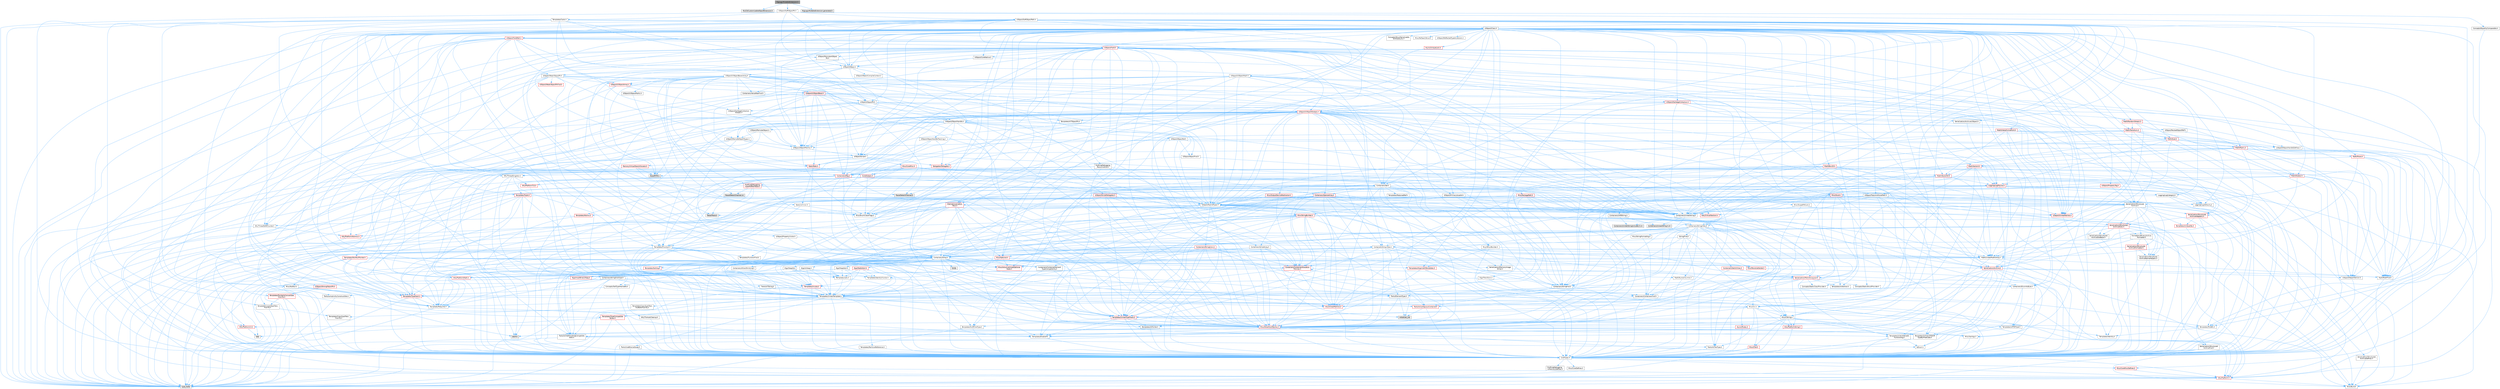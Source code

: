 digraph "RigLogicMutableExtension.h"
{
 // INTERACTIVE_SVG=YES
 // LATEX_PDF_SIZE
  bgcolor="transparent";
  edge [fontname=Helvetica,fontsize=10,labelfontname=Helvetica,labelfontsize=10];
  node [fontname=Helvetica,fontsize=10,shape=box,height=0.2,width=0.4];
  Node1 [id="Node000001",label="RigLogicMutableExtension.h",height=0.2,width=0.4,color="gray40", fillcolor="grey60", style="filled", fontcolor="black",tooltip=" "];
  Node1 -> Node2 [id="edge1_Node000001_Node000002",color="steelblue1",style="solid",tooltip=" "];
  Node2 [id="Node000002",label="MuCO/CustomizableObjectExtension.h",height=0.2,width=0.4,color="grey60", fillcolor="#E0E0E0", style="filled",tooltip=" "];
  Node1 -> Node3 [id="edge2_Node000001_Node000003",color="steelblue1",style="solid",tooltip=" "];
  Node3 [id="Node000003",label="UObject/SoftObjectPtr.h",height=0.2,width=0.4,color="grey40", fillcolor="white", style="filled",URL="$d8/d46/SoftObjectPtr_8h.html",tooltip=" "];
  Node3 -> Node4 [id="edge3_Node000003_Node000004",color="steelblue1",style="solid",tooltip=" "];
  Node4 [id="Node000004",label="UObject/Object.h",height=0.2,width=0.4,color="grey40", fillcolor="white", style="filled",URL="$db/dbf/Object_8h.html",tooltip=" "];
  Node4 -> Node5 [id="edge4_Node000004_Node000005",color="steelblue1",style="solid",tooltip=" "];
  Node5 [id="Node000005",label="UObject/Script.h",height=0.2,width=0.4,color="grey40", fillcolor="white", style="filled",URL="$de/dc6/Script_8h.html",tooltip=" "];
  Node5 -> Node6 [id="edge5_Node000005_Node000006",color="steelblue1",style="solid",tooltip=" "];
  Node6 [id="Node000006",label="Delegates/Delegate.h",height=0.2,width=0.4,color="red", fillcolor="#FFF0F0", style="filled",URL="$d4/d80/Delegate_8h.html",tooltip=" "];
  Node6 -> Node7 [id="edge6_Node000006_Node000007",color="steelblue1",style="solid",tooltip=" "];
  Node7 [id="Node000007",label="CoreTypes.h",height=0.2,width=0.4,color="grey40", fillcolor="white", style="filled",URL="$dc/dec/CoreTypes_8h.html",tooltip=" "];
  Node7 -> Node8 [id="edge7_Node000007_Node000008",color="steelblue1",style="solid",tooltip=" "];
  Node8 [id="Node000008",label="HAL/Platform.h",height=0.2,width=0.4,color="red", fillcolor="#FFF0F0", style="filled",URL="$d9/dd0/Platform_8h.html",tooltip=" "];
  Node8 -> Node9 [id="edge8_Node000008_Node000009",color="steelblue1",style="solid",tooltip=" "];
  Node9 [id="Node000009",label="Misc/Build.h",height=0.2,width=0.4,color="grey40", fillcolor="white", style="filled",URL="$d3/dbb/Build_8h.html",tooltip=" "];
  Node8 -> Node11 [id="edge9_Node000008_Node000011",color="steelblue1",style="solid",tooltip=" "];
  Node11 [id="Node000011",label="type_traits",height=0.2,width=0.4,color="grey60", fillcolor="#E0E0E0", style="filled",tooltip=" "];
  Node7 -> Node18 [id="edge10_Node000007_Node000018",color="steelblue1",style="solid",tooltip=" "];
  Node18 [id="Node000018",label="ProfilingDebugging\l/UMemoryDefines.h",height=0.2,width=0.4,color="grey40", fillcolor="white", style="filled",URL="$d2/da2/UMemoryDefines_8h.html",tooltip=" "];
  Node7 -> Node19 [id="edge11_Node000007_Node000019",color="steelblue1",style="solid",tooltip=" "];
  Node19 [id="Node000019",label="Misc/CoreMiscDefines.h",height=0.2,width=0.4,color="red", fillcolor="#FFF0F0", style="filled",URL="$da/d38/CoreMiscDefines_8h.html",tooltip=" "];
  Node19 -> Node8 [id="edge12_Node000019_Node000008",color="steelblue1",style="solid",tooltip=" "];
  Node7 -> Node20 [id="edge13_Node000007_Node000020",color="steelblue1",style="solid",tooltip=" "];
  Node20 [id="Node000020",label="Misc/CoreDefines.h",height=0.2,width=0.4,color="grey40", fillcolor="white", style="filled",URL="$d3/dd2/CoreDefines_8h.html",tooltip=" "];
  Node6 -> Node21 [id="edge14_Node000006_Node000021",color="steelblue1",style="solid",tooltip=" "];
  Node21 [id="Node000021",label="Misc/AssertionMacros.h",height=0.2,width=0.4,color="red", fillcolor="#FFF0F0", style="filled",URL="$d0/dfa/AssertionMacros_8h.html",tooltip=" "];
  Node21 -> Node7 [id="edge15_Node000021_Node000007",color="steelblue1",style="solid",tooltip=" "];
  Node21 -> Node8 [id="edge16_Node000021_Node000008",color="steelblue1",style="solid",tooltip=" "];
  Node21 -> Node58 [id="edge17_Node000021_Node000058",color="steelblue1",style="solid",tooltip=" "];
  Node58 [id="Node000058",label="Templates/EnableIf.h",height=0.2,width=0.4,color="grey40", fillcolor="white", style="filled",URL="$d7/d60/EnableIf_8h.html",tooltip=" "];
  Node58 -> Node7 [id="edge18_Node000058_Node000007",color="steelblue1",style="solid",tooltip=" "];
  Node21 -> Node59 [id="edge19_Node000021_Node000059",color="steelblue1",style="solid",tooltip=" "];
  Node59 [id="Node000059",label="Templates/IsArrayOrRefOf\lTypeByPredicate.h",height=0.2,width=0.4,color="grey40", fillcolor="white", style="filled",URL="$d6/da1/IsArrayOrRefOfTypeByPredicate_8h.html",tooltip=" "];
  Node59 -> Node7 [id="edge20_Node000059_Node000007",color="steelblue1",style="solid",tooltip=" "];
  Node21 -> Node60 [id="edge21_Node000021_Node000060",color="steelblue1",style="solid",tooltip=" "];
  Node60 [id="Node000060",label="Templates/IsValidVariadic\lFunctionArg.h",height=0.2,width=0.4,color="grey40", fillcolor="white", style="filled",URL="$d0/dc8/IsValidVariadicFunctionArg_8h.html",tooltip=" "];
  Node60 -> Node7 [id="edge22_Node000060_Node000007",color="steelblue1",style="solid",tooltip=" "];
  Node60 -> Node61 [id="edge23_Node000060_Node000061",color="steelblue1",style="solid",tooltip=" "];
  Node61 [id="Node000061",label="IsEnum.h",height=0.2,width=0.4,color="grey40", fillcolor="white", style="filled",URL="$d4/de5/IsEnum_8h.html",tooltip=" "];
  Node60 -> Node11 [id="edge24_Node000060_Node000011",color="steelblue1",style="solid",tooltip=" "];
  Node21 -> Node62 [id="edge25_Node000021_Node000062",color="steelblue1",style="solid",tooltip=" "];
  Node62 [id="Node000062",label="Traits/IsCharEncodingCompatible\lWith.h",height=0.2,width=0.4,color="grey40", fillcolor="white", style="filled",URL="$df/dd1/IsCharEncodingCompatibleWith_8h.html",tooltip=" "];
  Node62 -> Node11 [id="edge26_Node000062_Node000011",color="steelblue1",style="solid",tooltip=" "];
  Node62 -> Node63 [id="edge27_Node000062_Node000063",color="steelblue1",style="solid",tooltip=" "];
  Node63 [id="Node000063",label="Traits/IsCharType.h",height=0.2,width=0.4,color="grey40", fillcolor="white", style="filled",URL="$db/d51/IsCharType_8h.html",tooltip=" "];
  Node63 -> Node7 [id="edge28_Node000063_Node000007",color="steelblue1",style="solid",tooltip=" "];
  Node21 -> Node64 [id="edge29_Node000021_Node000064",color="steelblue1",style="solid",tooltip=" "];
  Node64 [id="Node000064",label="Misc/VarArgs.h",height=0.2,width=0.4,color="grey40", fillcolor="white", style="filled",URL="$d5/d6f/VarArgs_8h.html",tooltip=" "];
  Node64 -> Node7 [id="edge30_Node000064_Node000007",color="steelblue1",style="solid",tooltip=" "];
  Node21 -> Node71 [id="edge31_Node000021_Node000071",color="steelblue1",style="solid",tooltip=" "];
  Node71 [id="Node000071",label="atomic",height=0.2,width=0.4,color="grey60", fillcolor="#E0E0E0", style="filled",tooltip=" "];
  Node6 -> Node72 [id="edge32_Node000006_Node000072",color="steelblue1",style="solid",tooltip=" "];
  Node72 [id="Node000072",label="UObject/NameTypes.h",height=0.2,width=0.4,color="grey40", fillcolor="white", style="filled",URL="$d6/d35/NameTypes_8h.html",tooltip=" "];
  Node72 -> Node7 [id="edge33_Node000072_Node000007",color="steelblue1",style="solid",tooltip=" "];
  Node72 -> Node21 [id="edge34_Node000072_Node000021",color="steelblue1",style="solid",tooltip=" "];
  Node72 -> Node73 [id="edge35_Node000072_Node000073",color="steelblue1",style="solid",tooltip=" "];
  Node73 [id="Node000073",label="HAL/UnrealMemory.h",height=0.2,width=0.4,color="red", fillcolor="#FFF0F0", style="filled",URL="$d9/d96/UnrealMemory_8h.html",tooltip=" "];
  Node73 -> Node7 [id="edge36_Node000073_Node000007",color="steelblue1",style="solid",tooltip=" "];
  Node73 -> Node93 [id="edge37_Node000073_Node000093",color="steelblue1",style="solid",tooltip=" "];
  Node93 [id="Node000093",label="Templates/IsPointer.h",height=0.2,width=0.4,color="grey40", fillcolor="white", style="filled",URL="$d7/d05/IsPointer_8h.html",tooltip=" "];
  Node93 -> Node7 [id="edge38_Node000093_Node000007",color="steelblue1",style="solid",tooltip=" "];
  Node72 -> Node94 [id="edge39_Node000072_Node000094",color="steelblue1",style="solid",tooltip=" "];
  Node94 [id="Node000094",label="Templates/UnrealTypeTraits.h",height=0.2,width=0.4,color="red", fillcolor="#FFF0F0", style="filled",URL="$d2/d2d/UnrealTypeTraits_8h.html",tooltip=" "];
  Node94 -> Node7 [id="edge40_Node000094_Node000007",color="steelblue1",style="solid",tooltip=" "];
  Node94 -> Node93 [id="edge41_Node000094_Node000093",color="steelblue1",style="solid",tooltip=" "];
  Node94 -> Node21 [id="edge42_Node000094_Node000021",color="steelblue1",style="solid",tooltip=" "];
  Node94 -> Node58 [id="edge43_Node000094_Node000058",color="steelblue1",style="solid",tooltip=" "];
  Node94 -> Node61 [id="edge44_Node000094_Node000061",color="steelblue1",style="solid",tooltip=" "];
  Node94 -> Node96 [id="edge45_Node000094_Node000096",color="steelblue1",style="solid",tooltip=" "];
  Node96 [id="Node000096",label="Templates/Models.h",height=0.2,width=0.4,color="grey40", fillcolor="white", style="filled",URL="$d3/d0c/Models_8h.html",tooltip=" "];
  Node96 -> Node67 [id="edge46_Node000096_Node000067",color="steelblue1",style="solid",tooltip=" "];
  Node67 [id="Node000067",label="Templates/Identity.h",height=0.2,width=0.4,color="grey40", fillcolor="white", style="filled",URL="$d0/dd5/Identity_8h.html",tooltip=" "];
  Node94 -> Node97 [id="edge47_Node000094_Node000097",color="steelblue1",style="solid",tooltip=" "];
  Node97 [id="Node000097",label="Templates/IsPODType.h",height=0.2,width=0.4,color="grey40", fillcolor="white", style="filled",URL="$d7/db1/IsPODType_8h.html",tooltip=" "];
  Node97 -> Node7 [id="edge48_Node000097_Node000007",color="steelblue1",style="solid",tooltip=" "];
  Node94 -> Node98 [id="edge49_Node000094_Node000098",color="steelblue1",style="solid",tooltip=" "];
  Node98 [id="Node000098",label="Templates/IsUECoreType.h",height=0.2,width=0.4,color="grey40", fillcolor="white", style="filled",URL="$d1/db8/IsUECoreType_8h.html",tooltip=" "];
  Node98 -> Node7 [id="edge50_Node000098_Node000007",color="steelblue1",style="solid",tooltip=" "];
  Node98 -> Node11 [id="edge51_Node000098_Node000011",color="steelblue1",style="solid",tooltip=" "];
  Node72 -> Node99 [id="edge52_Node000072_Node000099",color="steelblue1",style="solid",tooltip=" "];
  Node99 [id="Node000099",label="Templates/UnrealTemplate.h",height=0.2,width=0.4,color="grey40", fillcolor="white", style="filled",URL="$d4/d24/UnrealTemplate_8h.html",tooltip=" "];
  Node99 -> Node7 [id="edge53_Node000099_Node000007",color="steelblue1",style="solid",tooltip=" "];
  Node99 -> Node93 [id="edge54_Node000099_Node000093",color="steelblue1",style="solid",tooltip=" "];
  Node99 -> Node73 [id="edge55_Node000099_Node000073",color="steelblue1",style="solid",tooltip=" "];
  Node99 -> Node100 [id="edge56_Node000099_Node000100",color="steelblue1",style="solid",tooltip=" "];
  Node100 [id="Node000100",label="Templates/CopyQualifiers\lAndRefsFromTo.h",height=0.2,width=0.4,color="grey40", fillcolor="white", style="filled",URL="$d3/db3/CopyQualifiersAndRefsFromTo_8h.html",tooltip=" "];
  Node100 -> Node101 [id="edge57_Node000100_Node000101",color="steelblue1",style="solid",tooltip=" "];
  Node101 [id="Node000101",label="Templates/CopyQualifiers\lFromTo.h",height=0.2,width=0.4,color="grey40", fillcolor="white", style="filled",URL="$d5/db4/CopyQualifiersFromTo_8h.html",tooltip=" "];
  Node99 -> Node94 [id="edge58_Node000099_Node000094",color="steelblue1",style="solid",tooltip=" "];
  Node99 -> Node102 [id="edge59_Node000099_Node000102",color="steelblue1",style="solid",tooltip=" "];
  Node102 [id="Node000102",label="Templates/RemoveReference.h",height=0.2,width=0.4,color="grey40", fillcolor="white", style="filled",URL="$da/dbe/RemoveReference_8h.html",tooltip=" "];
  Node102 -> Node7 [id="edge60_Node000102_Node000007",color="steelblue1",style="solid",tooltip=" "];
  Node99 -> Node66 [id="edge61_Node000099_Node000066",color="steelblue1",style="solid",tooltip=" "];
  Node66 [id="Node000066",label="Templates/Requires.h",height=0.2,width=0.4,color="grey40", fillcolor="white", style="filled",URL="$dc/d96/Requires_8h.html",tooltip=" "];
  Node66 -> Node58 [id="edge62_Node000066_Node000058",color="steelblue1",style="solid",tooltip=" "];
  Node66 -> Node11 [id="edge63_Node000066_Node000011",color="steelblue1",style="solid",tooltip=" "];
  Node99 -> Node103 [id="edge64_Node000099_Node000103",color="steelblue1",style="solid",tooltip=" "];
  Node103 [id="Node000103",label="Templates/TypeCompatible\lBytes.h",height=0.2,width=0.4,color="red", fillcolor="#FFF0F0", style="filled",URL="$df/d0a/TypeCompatibleBytes_8h.html",tooltip=" "];
  Node103 -> Node7 [id="edge65_Node000103_Node000007",color="steelblue1",style="solid",tooltip=" "];
  Node103 -> Node35 [id="edge66_Node000103_Node000035",color="steelblue1",style="solid",tooltip=" "];
  Node35 [id="Node000035",label="new",height=0.2,width=0.4,color="grey60", fillcolor="#E0E0E0", style="filled",tooltip=" "];
  Node103 -> Node11 [id="edge67_Node000103_Node000011",color="steelblue1",style="solid",tooltip=" "];
  Node99 -> Node67 [id="edge68_Node000099_Node000067",color="steelblue1",style="solid",tooltip=" "];
  Node99 -> Node27 [id="edge69_Node000099_Node000027",color="steelblue1",style="solid",tooltip=" "];
  Node27 [id="Node000027",label="Traits/IsContiguousContainer.h",height=0.2,width=0.4,color="red", fillcolor="#FFF0F0", style="filled",URL="$d5/d3c/IsContiguousContainer_8h.html",tooltip=" "];
  Node27 -> Node7 [id="edge70_Node000027_Node000007",color="steelblue1",style="solid",tooltip=" "];
  Node27 -> Node26 [id="edge71_Node000027_Node000026",color="steelblue1",style="solid",tooltip=" "];
  Node26 [id="Node000026",label="initializer_list",height=0.2,width=0.4,color="grey60", fillcolor="#E0E0E0", style="filled",tooltip=" "];
  Node99 -> Node104 [id="edge72_Node000099_Node000104",color="steelblue1",style="solid",tooltip=" "];
  Node104 [id="Node000104",label="Traits/UseBitwiseSwap.h",height=0.2,width=0.4,color="grey40", fillcolor="white", style="filled",URL="$db/df3/UseBitwiseSwap_8h.html",tooltip=" "];
  Node104 -> Node7 [id="edge73_Node000104_Node000007",color="steelblue1",style="solid",tooltip=" "];
  Node104 -> Node11 [id="edge74_Node000104_Node000011",color="steelblue1",style="solid",tooltip=" "];
  Node99 -> Node11 [id="edge75_Node000099_Node000011",color="steelblue1",style="solid",tooltip=" "];
  Node72 -> Node105 [id="edge76_Node000072_Node000105",color="steelblue1",style="solid",tooltip=" "];
  Node105 [id="Node000105",label="Containers/UnrealString.h",height=0.2,width=0.4,color="grey40", fillcolor="white", style="filled",URL="$d5/dba/UnrealString_8h.html",tooltip=" "];
  Node105 -> Node106 [id="edge77_Node000105_Node000106",color="steelblue1",style="solid",tooltip=" "];
  Node106 [id="Node000106",label="Containers/UnrealStringIncludes.h.inl",height=0.2,width=0.4,color="grey60", fillcolor="#E0E0E0", style="filled",tooltip=" "];
  Node105 -> Node107 [id="edge78_Node000105_Node000107",color="steelblue1",style="solid",tooltip=" "];
  Node107 [id="Node000107",label="Containers/UnrealString.h.inl",height=0.2,width=0.4,color="grey60", fillcolor="#E0E0E0", style="filled",tooltip=" "];
  Node105 -> Node108 [id="edge79_Node000105_Node000108",color="steelblue1",style="solid",tooltip=" "];
  Node108 [id="Node000108",label="Misc/StringFormatArg.h",height=0.2,width=0.4,color="grey40", fillcolor="white", style="filled",URL="$d2/d16/StringFormatArg_8h.html",tooltip=" "];
  Node108 -> Node30 [id="edge80_Node000108_Node000030",color="steelblue1",style="solid",tooltip=" "];
  Node30 [id="Node000030",label="Containers/ContainersFwd.h",height=0.2,width=0.4,color="grey40", fillcolor="white", style="filled",URL="$d4/d0a/ContainersFwd_8h.html",tooltip=" "];
  Node30 -> Node8 [id="edge81_Node000030_Node000008",color="steelblue1",style="solid",tooltip=" "];
  Node30 -> Node7 [id="edge82_Node000030_Node000007",color="steelblue1",style="solid",tooltip=" "];
  Node30 -> Node27 [id="edge83_Node000030_Node000027",color="steelblue1",style="solid",tooltip=" "];
  Node72 -> Node109 [id="edge84_Node000072_Node000109",color="steelblue1",style="solid",tooltip=" "];
  Node109 [id="Node000109",label="HAL/CriticalSection.h",height=0.2,width=0.4,color="red", fillcolor="#FFF0F0", style="filled",URL="$d6/d90/CriticalSection_8h.html",tooltip=" "];
  Node72 -> Node112 [id="edge85_Node000072_Node000112",color="steelblue1",style="solid",tooltip=" "];
  Node112 [id="Node000112",label="Containers/StringConv.h",height=0.2,width=0.4,color="red", fillcolor="#FFF0F0", style="filled",URL="$d3/ddf/StringConv_8h.html",tooltip=" "];
  Node112 -> Node7 [id="edge86_Node000112_Node000007",color="steelblue1",style="solid",tooltip=" "];
  Node112 -> Node21 [id="edge87_Node000112_Node000021",color="steelblue1",style="solid",tooltip=" "];
  Node112 -> Node113 [id="edge88_Node000112_Node000113",color="steelblue1",style="solid",tooltip=" "];
  Node113 [id="Node000113",label="Containers/ContainerAllocation\lPolicies.h",height=0.2,width=0.4,color="red", fillcolor="#FFF0F0", style="filled",URL="$d7/dff/ContainerAllocationPolicies_8h.html",tooltip=" "];
  Node113 -> Node7 [id="edge89_Node000113_Node000007",color="steelblue1",style="solid",tooltip=" "];
  Node113 -> Node113 [id="edge90_Node000113_Node000113",color="steelblue1",style="solid",tooltip=" "];
  Node113 -> Node115 [id="edge91_Node000113_Node000115",color="steelblue1",style="solid",tooltip=" "];
  Node115 [id="Node000115",label="HAL/PlatformMath.h",height=0.2,width=0.4,color="red", fillcolor="#FFF0F0", style="filled",URL="$dc/d53/PlatformMath_8h.html",tooltip=" "];
  Node115 -> Node7 [id="edge92_Node000115_Node000007",color="steelblue1",style="solid",tooltip=" "];
  Node113 -> Node73 [id="edge93_Node000113_Node000073",color="steelblue1",style="solid",tooltip=" "];
  Node113 -> Node44 [id="edge94_Node000113_Node000044",color="steelblue1",style="solid",tooltip=" "];
  Node44 [id="Node000044",label="Math/NumericLimits.h",height=0.2,width=0.4,color="grey40", fillcolor="white", style="filled",URL="$df/d1b/NumericLimits_8h.html",tooltip=" "];
  Node44 -> Node7 [id="edge95_Node000044_Node000007",color="steelblue1",style="solid",tooltip=" "];
  Node113 -> Node21 [id="edge96_Node000113_Node000021",color="steelblue1",style="solid",tooltip=" "];
  Node113 -> Node103 [id="edge97_Node000113_Node000103",color="steelblue1",style="solid",tooltip=" "];
  Node113 -> Node11 [id="edge98_Node000113_Node000011",color="steelblue1",style="solid",tooltip=" "];
  Node112 -> Node125 [id="edge99_Node000112_Node000125",color="steelblue1",style="solid",tooltip=" "];
  Node125 [id="Node000125",label="Containers/Array.h",height=0.2,width=0.4,color="grey40", fillcolor="white", style="filled",URL="$df/dd0/Array_8h.html",tooltip=" "];
  Node125 -> Node7 [id="edge100_Node000125_Node000007",color="steelblue1",style="solid",tooltip=" "];
  Node125 -> Node21 [id="edge101_Node000125_Node000021",color="steelblue1",style="solid",tooltip=" "];
  Node125 -> Node126 [id="edge102_Node000125_Node000126",color="steelblue1",style="solid",tooltip=" "];
  Node126 [id="Node000126",label="Misc/IntrusiveUnsetOptional\lState.h",height=0.2,width=0.4,color="red", fillcolor="#FFF0F0", style="filled",URL="$d2/d0a/IntrusiveUnsetOptionalState_8h.html",tooltip=" "];
  Node125 -> Node128 [id="edge103_Node000125_Node000128",color="steelblue1",style="solid",tooltip=" "];
  Node128 [id="Node000128",label="Misc/ReverseIterate.h",height=0.2,width=0.4,color="red", fillcolor="#FFF0F0", style="filled",URL="$db/de3/ReverseIterate_8h.html",tooltip=" "];
  Node128 -> Node8 [id="edge104_Node000128_Node000008",color="steelblue1",style="solid",tooltip=" "];
  Node125 -> Node73 [id="edge105_Node000125_Node000073",color="steelblue1",style="solid",tooltip=" "];
  Node125 -> Node94 [id="edge106_Node000125_Node000094",color="steelblue1",style="solid",tooltip=" "];
  Node125 -> Node99 [id="edge107_Node000125_Node000099",color="steelblue1",style="solid",tooltip=" "];
  Node125 -> Node130 [id="edge108_Node000125_Node000130",color="steelblue1",style="solid",tooltip=" "];
  Node130 [id="Node000130",label="Containers/AllowShrinking.h",height=0.2,width=0.4,color="grey40", fillcolor="white", style="filled",URL="$d7/d1a/AllowShrinking_8h.html",tooltip=" "];
  Node130 -> Node7 [id="edge109_Node000130_Node000007",color="steelblue1",style="solid",tooltip=" "];
  Node125 -> Node113 [id="edge110_Node000125_Node000113",color="steelblue1",style="solid",tooltip=" "];
  Node125 -> Node131 [id="edge111_Node000125_Node000131",color="steelblue1",style="solid",tooltip=" "];
  Node131 [id="Node000131",label="Containers/ContainerElement\lTypeCompatibility.h",height=0.2,width=0.4,color="grey40", fillcolor="white", style="filled",URL="$df/ddf/ContainerElementTypeCompatibility_8h.html",tooltip=" "];
  Node131 -> Node7 [id="edge112_Node000131_Node000007",color="steelblue1",style="solid",tooltip=" "];
  Node131 -> Node94 [id="edge113_Node000131_Node000094",color="steelblue1",style="solid",tooltip=" "];
  Node125 -> Node132 [id="edge114_Node000125_Node000132",color="steelblue1",style="solid",tooltip=" "];
  Node132 [id="Node000132",label="Serialization/Archive.h",height=0.2,width=0.4,color="red", fillcolor="#FFF0F0", style="filled",URL="$d7/d3b/Archive_8h.html",tooltip=" "];
  Node132 -> Node7 [id="edge115_Node000132_Node000007",color="steelblue1",style="solid",tooltip=" "];
  Node132 -> Node31 [id="edge116_Node000132_Node000031",color="steelblue1",style="solid",tooltip=" "];
  Node31 [id="Node000031",label="Math/MathFwd.h",height=0.2,width=0.4,color="grey40", fillcolor="white", style="filled",URL="$d2/d10/MathFwd_8h.html",tooltip=" "];
  Node31 -> Node8 [id="edge117_Node000031_Node000008",color="steelblue1",style="solid",tooltip=" "];
  Node132 -> Node21 [id="edge118_Node000132_Node000021",color="steelblue1",style="solid",tooltip=" "];
  Node132 -> Node9 [id="edge119_Node000132_Node000009",color="steelblue1",style="solid",tooltip=" "];
  Node132 -> Node64 [id="edge120_Node000132_Node000064",color="steelblue1",style="solid",tooltip=" "];
  Node132 -> Node58 [id="edge121_Node000132_Node000058",color="steelblue1",style="solid",tooltip=" "];
  Node132 -> Node59 [id="edge122_Node000132_Node000059",color="steelblue1",style="solid",tooltip=" "];
  Node132 -> Node60 [id="edge123_Node000132_Node000060",color="steelblue1",style="solid",tooltip=" "];
  Node132 -> Node99 [id="edge124_Node000132_Node000099",color="steelblue1",style="solid",tooltip=" "];
  Node132 -> Node62 [id="edge125_Node000132_Node000062",color="steelblue1",style="solid",tooltip=" "];
  Node132 -> Node141 [id="edge126_Node000132_Node000141",color="steelblue1",style="solid",tooltip=" "];
  Node141 [id="Node000141",label="UObject/ObjectVersion.h",height=0.2,width=0.4,color="grey40", fillcolor="white", style="filled",URL="$da/d63/ObjectVersion_8h.html",tooltip=" "];
  Node141 -> Node7 [id="edge127_Node000141_Node000007",color="steelblue1",style="solid",tooltip=" "];
  Node125 -> Node142 [id="edge128_Node000125_Node000142",color="steelblue1",style="solid",tooltip=" "];
  Node142 [id="Node000142",label="Serialization/MemoryImage\lWriter.h",height=0.2,width=0.4,color="grey40", fillcolor="white", style="filled",URL="$d0/d08/MemoryImageWriter_8h.html",tooltip=" "];
  Node142 -> Node7 [id="edge129_Node000142_Node000007",color="steelblue1",style="solid",tooltip=" "];
  Node142 -> Node143 [id="edge130_Node000142_Node000143",color="steelblue1",style="solid",tooltip=" "];
  Node143 [id="Node000143",label="Serialization/MemoryLayout.h",height=0.2,width=0.4,color="red", fillcolor="#FFF0F0", style="filled",URL="$d7/d66/MemoryLayout_8h.html",tooltip=" "];
  Node143 -> Node144 [id="edge131_Node000143_Node000144",color="steelblue1",style="solid",tooltip=" "];
  Node144 [id="Node000144",label="Concepts/StaticClassProvider.h",height=0.2,width=0.4,color="grey40", fillcolor="white", style="filled",URL="$dd/d83/StaticClassProvider_8h.html",tooltip=" "];
  Node143 -> Node145 [id="edge132_Node000143_Node000145",color="steelblue1",style="solid",tooltip=" "];
  Node145 [id="Node000145",label="Concepts/StaticStructProvider.h",height=0.2,width=0.4,color="grey40", fillcolor="white", style="filled",URL="$d5/d77/StaticStructProvider_8h.html",tooltip=" "];
  Node143 -> Node146 [id="edge133_Node000143_Node000146",color="steelblue1",style="solid",tooltip=" "];
  Node146 [id="Node000146",label="Containers/EnumAsByte.h",height=0.2,width=0.4,color="grey40", fillcolor="white", style="filled",URL="$d6/d9a/EnumAsByte_8h.html",tooltip=" "];
  Node146 -> Node7 [id="edge134_Node000146_Node000007",color="steelblue1",style="solid",tooltip=" "];
  Node146 -> Node97 [id="edge135_Node000146_Node000097",color="steelblue1",style="solid",tooltip=" "];
  Node146 -> Node147 [id="edge136_Node000146_Node000147",color="steelblue1",style="solid",tooltip=" "];
  Node147 [id="Node000147",label="Templates/TypeHash.h",height=0.2,width=0.4,color="red", fillcolor="#FFF0F0", style="filled",URL="$d1/d62/TypeHash_8h.html",tooltip=" "];
  Node147 -> Node7 [id="edge137_Node000147_Node000007",color="steelblue1",style="solid",tooltip=" "];
  Node147 -> Node66 [id="edge138_Node000147_Node000066",color="steelblue1",style="solid",tooltip=" "];
  Node147 -> Node148 [id="edge139_Node000147_Node000148",color="steelblue1",style="solid",tooltip=" "];
  Node148 [id="Node000148",label="Misc/Crc.h",height=0.2,width=0.4,color="grey40", fillcolor="white", style="filled",URL="$d4/dd2/Crc_8h.html",tooltip=" "];
  Node148 -> Node7 [id="edge140_Node000148_Node000007",color="steelblue1",style="solid",tooltip=" "];
  Node148 -> Node75 [id="edge141_Node000148_Node000075",color="steelblue1",style="solid",tooltip=" "];
  Node75 [id="Node000075",label="HAL/PlatformString.h",height=0.2,width=0.4,color="red", fillcolor="#FFF0F0", style="filled",URL="$db/db5/PlatformString_8h.html",tooltip=" "];
  Node75 -> Node7 [id="edge142_Node000075_Node000007",color="steelblue1",style="solid",tooltip=" "];
  Node148 -> Node21 [id="edge143_Node000148_Node000021",color="steelblue1",style="solid",tooltip=" "];
  Node148 -> Node149 [id="edge144_Node000148_Node000149",color="steelblue1",style="solid",tooltip=" "];
  Node149 [id="Node000149",label="Misc/CString.h",height=0.2,width=0.4,color="grey40", fillcolor="white", style="filled",URL="$d2/d49/CString_8h.html",tooltip=" "];
  Node149 -> Node7 [id="edge145_Node000149_Node000007",color="steelblue1",style="solid",tooltip=" "];
  Node149 -> Node34 [id="edge146_Node000149_Node000034",color="steelblue1",style="solid",tooltip=" "];
  Node34 [id="Node000034",label="HAL/PlatformCrt.h",height=0.2,width=0.4,color="red", fillcolor="#FFF0F0", style="filled",URL="$d8/d75/PlatformCrt_8h.html",tooltip=" "];
  Node34 -> Node35 [id="edge147_Node000034_Node000035",color="steelblue1",style="solid",tooltip=" "];
  Node149 -> Node75 [id="edge148_Node000149_Node000075",color="steelblue1",style="solid",tooltip=" "];
  Node149 -> Node21 [id="edge149_Node000149_Node000021",color="steelblue1",style="solid",tooltip=" "];
  Node149 -> Node150 [id="edge150_Node000149_Node000150",color="steelblue1",style="solid",tooltip=" "];
  Node150 [id="Node000150",label="Misc/Char.h",height=0.2,width=0.4,color="red", fillcolor="#FFF0F0", style="filled",URL="$d0/d58/Char_8h.html",tooltip=" "];
  Node150 -> Node7 [id="edge151_Node000150_Node000007",color="steelblue1",style="solid",tooltip=" "];
  Node150 -> Node11 [id="edge152_Node000150_Node000011",color="steelblue1",style="solid",tooltip=" "];
  Node149 -> Node64 [id="edge153_Node000149_Node000064",color="steelblue1",style="solid",tooltip=" "];
  Node149 -> Node59 [id="edge154_Node000149_Node000059",color="steelblue1",style="solid",tooltip=" "];
  Node149 -> Node60 [id="edge155_Node000149_Node000060",color="steelblue1",style="solid",tooltip=" "];
  Node149 -> Node62 [id="edge156_Node000149_Node000062",color="steelblue1",style="solid",tooltip=" "];
  Node148 -> Node150 [id="edge157_Node000148_Node000150",color="steelblue1",style="solid",tooltip=" "];
  Node148 -> Node94 [id="edge158_Node000148_Node000094",color="steelblue1",style="solid",tooltip=" "];
  Node148 -> Node63 [id="edge159_Node000148_Node000063",color="steelblue1",style="solid",tooltip=" "];
  Node147 -> Node11 [id="edge160_Node000147_Node000011",color="steelblue1",style="solid",tooltip=" "];
  Node143 -> Node24 [id="edge161_Node000143_Node000024",color="steelblue1",style="solid",tooltip=" "];
  Node24 [id="Node000024",label="Containers/StringFwd.h",height=0.2,width=0.4,color="grey40", fillcolor="white", style="filled",URL="$df/d37/StringFwd_8h.html",tooltip=" "];
  Node24 -> Node7 [id="edge162_Node000024_Node000007",color="steelblue1",style="solid",tooltip=" "];
  Node24 -> Node25 [id="edge163_Node000024_Node000025",color="steelblue1",style="solid",tooltip=" "];
  Node25 [id="Node000025",label="Traits/ElementType.h",height=0.2,width=0.4,color="grey40", fillcolor="white", style="filled",URL="$d5/d4f/ElementType_8h.html",tooltip=" "];
  Node25 -> Node8 [id="edge164_Node000025_Node000008",color="steelblue1",style="solid",tooltip=" "];
  Node25 -> Node26 [id="edge165_Node000025_Node000026",color="steelblue1",style="solid",tooltip=" "];
  Node25 -> Node11 [id="edge166_Node000025_Node000011",color="steelblue1",style="solid",tooltip=" "];
  Node24 -> Node27 [id="edge167_Node000024_Node000027",color="steelblue1",style="solid",tooltip=" "];
  Node143 -> Node73 [id="edge168_Node000143_Node000073",color="steelblue1",style="solid",tooltip=" "];
  Node143 -> Node58 [id="edge169_Node000143_Node000058",color="steelblue1",style="solid",tooltip=" "];
  Node143 -> Node155 [id="edge170_Node000143_Node000155",color="steelblue1",style="solid",tooltip=" "];
  Node155 [id="Node000155",label="Templates/IsAbstract.h",height=0.2,width=0.4,color="grey40", fillcolor="white", style="filled",URL="$d8/db7/IsAbstract_8h.html",tooltip=" "];
  Node143 -> Node96 [id="edge171_Node000143_Node000096",color="steelblue1",style="solid",tooltip=" "];
  Node143 -> Node99 [id="edge172_Node000143_Node000099",color="steelblue1",style="solid",tooltip=" "];
  Node125 -> Node156 [id="edge173_Node000125_Node000156",color="steelblue1",style="solid",tooltip=" "];
  Node156 [id="Node000156",label="Algo/Heapify.h",height=0.2,width=0.4,color="grey40", fillcolor="white", style="filled",URL="$d0/d2a/Heapify_8h.html",tooltip=" "];
  Node156 -> Node157 [id="edge174_Node000156_Node000157",color="steelblue1",style="solid",tooltip=" "];
  Node157 [id="Node000157",label="Algo/Impl/BinaryHeap.h",height=0.2,width=0.4,color="red", fillcolor="#FFF0F0", style="filled",URL="$d7/da3/Algo_2Impl_2BinaryHeap_8h.html",tooltip=" "];
  Node157 -> Node158 [id="edge175_Node000157_Node000158",color="steelblue1",style="solid",tooltip=" "];
  Node158 [id="Node000158",label="Templates/Invoke.h",height=0.2,width=0.4,color="red", fillcolor="#FFF0F0", style="filled",URL="$d7/deb/Invoke_8h.html",tooltip=" "];
  Node158 -> Node7 [id="edge176_Node000158_Node000007",color="steelblue1",style="solid",tooltip=" "];
  Node158 -> Node99 [id="edge177_Node000158_Node000099",color="steelblue1",style="solid",tooltip=" "];
  Node158 -> Node11 [id="edge178_Node000158_Node000011",color="steelblue1",style="solid",tooltip=" "];
  Node157 -> Node11 [id="edge179_Node000157_Node000011",color="steelblue1",style="solid",tooltip=" "];
  Node156 -> Node162 [id="edge180_Node000156_Node000162",color="steelblue1",style="solid",tooltip=" "];
  Node162 [id="Node000162",label="Templates/IdentityFunctor.h",height=0.2,width=0.4,color="grey40", fillcolor="white", style="filled",URL="$d7/d2e/IdentityFunctor_8h.html",tooltip=" "];
  Node162 -> Node8 [id="edge181_Node000162_Node000008",color="steelblue1",style="solid",tooltip=" "];
  Node156 -> Node158 [id="edge182_Node000156_Node000158",color="steelblue1",style="solid",tooltip=" "];
  Node156 -> Node163 [id="edge183_Node000156_Node000163",color="steelblue1",style="solid",tooltip=" "];
  Node163 [id="Node000163",label="Templates/Less.h",height=0.2,width=0.4,color="grey40", fillcolor="white", style="filled",URL="$de/dc8/Less_8h.html",tooltip=" "];
  Node163 -> Node7 [id="edge184_Node000163_Node000007",color="steelblue1",style="solid",tooltip=" "];
  Node163 -> Node99 [id="edge185_Node000163_Node000099",color="steelblue1",style="solid",tooltip=" "];
  Node156 -> Node99 [id="edge186_Node000156_Node000099",color="steelblue1",style="solid",tooltip=" "];
  Node125 -> Node164 [id="edge187_Node000125_Node000164",color="steelblue1",style="solid",tooltip=" "];
  Node164 [id="Node000164",label="Algo/HeapSort.h",height=0.2,width=0.4,color="grey40", fillcolor="white", style="filled",URL="$d3/d92/HeapSort_8h.html",tooltip=" "];
  Node164 -> Node157 [id="edge188_Node000164_Node000157",color="steelblue1",style="solid",tooltip=" "];
  Node164 -> Node162 [id="edge189_Node000164_Node000162",color="steelblue1",style="solid",tooltip=" "];
  Node164 -> Node163 [id="edge190_Node000164_Node000163",color="steelblue1",style="solid",tooltip=" "];
  Node164 -> Node99 [id="edge191_Node000164_Node000099",color="steelblue1",style="solid",tooltip=" "];
  Node125 -> Node165 [id="edge192_Node000125_Node000165",color="steelblue1",style="solid",tooltip=" "];
  Node165 [id="Node000165",label="Algo/IsHeap.h",height=0.2,width=0.4,color="grey40", fillcolor="white", style="filled",URL="$de/d32/IsHeap_8h.html",tooltip=" "];
  Node165 -> Node157 [id="edge193_Node000165_Node000157",color="steelblue1",style="solid",tooltip=" "];
  Node165 -> Node162 [id="edge194_Node000165_Node000162",color="steelblue1",style="solid",tooltip=" "];
  Node165 -> Node158 [id="edge195_Node000165_Node000158",color="steelblue1",style="solid",tooltip=" "];
  Node165 -> Node163 [id="edge196_Node000165_Node000163",color="steelblue1",style="solid",tooltip=" "];
  Node165 -> Node99 [id="edge197_Node000165_Node000099",color="steelblue1",style="solid",tooltip=" "];
  Node125 -> Node157 [id="edge198_Node000125_Node000157",color="steelblue1",style="solid",tooltip=" "];
  Node125 -> Node166 [id="edge199_Node000125_Node000166",color="steelblue1",style="solid",tooltip=" "];
  Node166 [id="Node000166",label="Algo/StableSort.h",height=0.2,width=0.4,color="red", fillcolor="#FFF0F0", style="filled",URL="$d7/d3c/StableSort_8h.html",tooltip=" "];
  Node166 -> Node162 [id="edge200_Node000166_Node000162",color="steelblue1",style="solid",tooltip=" "];
  Node166 -> Node158 [id="edge201_Node000166_Node000158",color="steelblue1",style="solid",tooltip=" "];
  Node166 -> Node163 [id="edge202_Node000166_Node000163",color="steelblue1",style="solid",tooltip=" "];
  Node166 -> Node99 [id="edge203_Node000166_Node000099",color="steelblue1",style="solid",tooltip=" "];
  Node125 -> Node169 [id="edge204_Node000125_Node000169",color="steelblue1",style="solid",tooltip=" "];
  Node169 [id="Node000169",label="Concepts/GetTypeHashable.h",height=0.2,width=0.4,color="grey40", fillcolor="white", style="filled",URL="$d3/da2/GetTypeHashable_8h.html",tooltip=" "];
  Node169 -> Node7 [id="edge205_Node000169_Node000007",color="steelblue1",style="solid",tooltip=" "];
  Node169 -> Node147 [id="edge206_Node000169_Node000147",color="steelblue1",style="solid",tooltip=" "];
  Node125 -> Node162 [id="edge207_Node000125_Node000162",color="steelblue1",style="solid",tooltip=" "];
  Node125 -> Node158 [id="edge208_Node000125_Node000158",color="steelblue1",style="solid",tooltip=" "];
  Node125 -> Node163 [id="edge209_Node000125_Node000163",color="steelblue1",style="solid",tooltip=" "];
  Node125 -> Node170 [id="edge210_Node000125_Node000170",color="steelblue1",style="solid",tooltip=" "];
  Node170 [id="Node000170",label="Templates/LosesQualifiers\lFromTo.h",height=0.2,width=0.4,color="grey40", fillcolor="white", style="filled",URL="$d2/db3/LosesQualifiersFromTo_8h.html",tooltip=" "];
  Node170 -> Node101 [id="edge211_Node000170_Node000101",color="steelblue1",style="solid",tooltip=" "];
  Node170 -> Node11 [id="edge212_Node000170_Node000011",color="steelblue1",style="solid",tooltip=" "];
  Node125 -> Node66 [id="edge213_Node000125_Node000066",color="steelblue1",style="solid",tooltip=" "];
  Node125 -> Node171 [id="edge214_Node000125_Node000171",color="steelblue1",style="solid",tooltip=" "];
  Node171 [id="Node000171",label="Templates/Sorting.h",height=0.2,width=0.4,color="red", fillcolor="#FFF0F0", style="filled",URL="$d3/d9e/Sorting_8h.html",tooltip=" "];
  Node171 -> Node7 [id="edge215_Node000171_Node000007",color="steelblue1",style="solid",tooltip=" "];
  Node171 -> Node115 [id="edge216_Node000171_Node000115",color="steelblue1",style="solid",tooltip=" "];
  Node171 -> Node163 [id="edge217_Node000171_Node000163",color="steelblue1",style="solid",tooltip=" "];
  Node125 -> Node175 [id="edge218_Node000125_Node000175",color="steelblue1",style="solid",tooltip=" "];
  Node175 [id="Node000175",label="Templates/AlignmentTemplates.h",height=0.2,width=0.4,color="red", fillcolor="#FFF0F0", style="filled",URL="$dd/d32/AlignmentTemplates_8h.html",tooltip=" "];
  Node175 -> Node7 [id="edge219_Node000175_Node000007",color="steelblue1",style="solid",tooltip=" "];
  Node175 -> Node93 [id="edge220_Node000175_Node000093",color="steelblue1",style="solid",tooltip=" "];
  Node125 -> Node25 [id="edge221_Node000125_Node000025",color="steelblue1",style="solid",tooltip=" "];
  Node125 -> Node121 [id="edge222_Node000125_Node000121",color="steelblue1",style="solid",tooltip=" "];
  Node121 [id="Node000121",label="limits",height=0.2,width=0.4,color="grey60", fillcolor="#E0E0E0", style="filled",tooltip=" "];
  Node125 -> Node11 [id="edge223_Node000125_Node000011",color="steelblue1",style="solid",tooltip=" "];
  Node112 -> Node149 [id="edge224_Node000112_Node000149",color="steelblue1",style="solid",tooltip=" "];
  Node112 -> Node99 [id="edge225_Node000112_Node000099",color="steelblue1",style="solid",tooltip=" "];
  Node112 -> Node94 [id="edge226_Node000112_Node000094",color="steelblue1",style="solid",tooltip=" "];
  Node112 -> Node25 [id="edge227_Node000112_Node000025",color="steelblue1",style="solid",tooltip=" "];
  Node112 -> Node62 [id="edge228_Node000112_Node000062",color="steelblue1",style="solid",tooltip=" "];
  Node112 -> Node27 [id="edge229_Node000112_Node000027",color="steelblue1",style="solid",tooltip=" "];
  Node112 -> Node11 [id="edge230_Node000112_Node000011",color="steelblue1",style="solid",tooltip=" "];
  Node72 -> Node24 [id="edge231_Node000072_Node000024",color="steelblue1",style="solid",tooltip=" "];
  Node72 -> Node177 [id="edge232_Node000072_Node000177",color="steelblue1",style="solid",tooltip=" "];
  Node177 [id="Node000177",label="UObject/UnrealNames.h",height=0.2,width=0.4,color="red", fillcolor="#FFF0F0", style="filled",URL="$d8/db1/UnrealNames_8h.html",tooltip=" "];
  Node177 -> Node7 [id="edge233_Node000177_Node000007",color="steelblue1",style="solid",tooltip=" "];
  Node72 -> Node81 [id="edge234_Node000072_Node000081",color="steelblue1",style="solid",tooltip=" "];
  Node81 [id="Node000081",label="Templates/Atomic.h",height=0.2,width=0.4,color="red", fillcolor="#FFF0F0", style="filled",URL="$d3/d91/Atomic_8h.html",tooltip=" "];
  Node81 -> Node82 [id="edge235_Node000081_Node000082",color="steelblue1",style="solid",tooltip=" "];
  Node82 [id="Node000082",label="HAL/ThreadSafeCounter.h",height=0.2,width=0.4,color="grey40", fillcolor="white", style="filled",URL="$dc/dc9/ThreadSafeCounter_8h.html",tooltip=" "];
  Node82 -> Node7 [id="edge236_Node000082_Node000007",color="steelblue1",style="solid",tooltip=" "];
  Node82 -> Node51 [id="edge237_Node000082_Node000051",color="steelblue1",style="solid",tooltip=" "];
  Node51 [id="Node000051",label="HAL/PlatformAtomics.h",height=0.2,width=0.4,color="red", fillcolor="#FFF0F0", style="filled",URL="$d3/d36/PlatformAtomics_8h.html",tooltip=" "];
  Node51 -> Node7 [id="edge238_Node000051_Node000007",color="steelblue1",style="solid",tooltip=" "];
  Node81 -> Node71 [id="edge239_Node000081_Node000071",color="steelblue1",style="solid",tooltip=" "];
  Node72 -> Node143 [id="edge240_Node000072_Node000143",color="steelblue1",style="solid",tooltip=" "];
  Node72 -> Node126 [id="edge241_Node000072_Node000126",color="steelblue1",style="solid",tooltip=" "];
  Node72 -> Node179 [id="edge242_Node000072_Node000179",color="steelblue1",style="solid",tooltip=" "];
  Node179 [id="Node000179",label="Misc/StringBuilder.h",height=0.2,width=0.4,color="red", fillcolor="#FFF0F0", style="filled",URL="$d4/d52/StringBuilder_8h.html",tooltip=" "];
  Node179 -> Node24 [id="edge243_Node000179_Node000024",color="steelblue1",style="solid",tooltip=" "];
  Node179 -> Node180 [id="edge244_Node000179_Node000180",color="steelblue1",style="solid",tooltip=" "];
  Node180 [id="Node000180",label="Containers/StringView.h",height=0.2,width=0.4,color="grey40", fillcolor="white", style="filled",URL="$dd/dea/StringView_8h.html",tooltip=" "];
  Node180 -> Node7 [id="edge245_Node000180_Node000007",color="steelblue1",style="solid",tooltip=" "];
  Node180 -> Node24 [id="edge246_Node000180_Node000024",color="steelblue1",style="solid",tooltip=" "];
  Node180 -> Node73 [id="edge247_Node000180_Node000073",color="steelblue1",style="solid",tooltip=" "];
  Node180 -> Node44 [id="edge248_Node000180_Node000044",color="steelblue1",style="solid",tooltip=" "];
  Node180 -> Node174 [id="edge249_Node000180_Node000174",color="steelblue1",style="solid",tooltip=" "];
  Node174 [id="Node000174",label="Math/UnrealMathUtility.h",height=0.2,width=0.4,color="grey40", fillcolor="white", style="filled",URL="$db/db8/UnrealMathUtility_8h.html",tooltip=" "];
  Node174 -> Node7 [id="edge250_Node000174_Node000007",color="steelblue1",style="solid",tooltip=" "];
  Node174 -> Node21 [id="edge251_Node000174_Node000021",color="steelblue1",style="solid",tooltip=" "];
  Node174 -> Node115 [id="edge252_Node000174_Node000115",color="steelblue1",style="solid",tooltip=" "];
  Node174 -> Node31 [id="edge253_Node000174_Node000031",color="steelblue1",style="solid",tooltip=" "];
  Node174 -> Node67 [id="edge254_Node000174_Node000067",color="steelblue1",style="solid",tooltip=" "];
  Node174 -> Node66 [id="edge255_Node000174_Node000066",color="steelblue1",style="solid",tooltip=" "];
  Node180 -> Node148 [id="edge256_Node000180_Node000148",color="steelblue1",style="solid",tooltip=" "];
  Node180 -> Node149 [id="edge257_Node000180_Node000149",color="steelblue1",style="solid",tooltip=" "];
  Node180 -> Node128 [id="edge258_Node000180_Node000128",color="steelblue1",style="solid",tooltip=" "];
  Node180 -> Node181 [id="edge259_Node000180_Node000181",color="steelblue1",style="solid",tooltip=" "];
  Node181 [id="Node000181",label="String/Find.h",height=0.2,width=0.4,color="grey40", fillcolor="white", style="filled",URL="$d7/dda/String_2Find_8h.html",tooltip=" "];
  Node181 -> Node182 [id="edge260_Node000181_Node000182",color="steelblue1",style="solid",tooltip=" "];
  Node182 [id="Node000182",label="Containers/ArrayView.h",height=0.2,width=0.4,color="grey40", fillcolor="white", style="filled",URL="$d7/df4/ArrayView_8h.html",tooltip=" "];
  Node182 -> Node7 [id="edge261_Node000182_Node000007",color="steelblue1",style="solid",tooltip=" "];
  Node182 -> Node30 [id="edge262_Node000182_Node000030",color="steelblue1",style="solid",tooltip=" "];
  Node182 -> Node21 [id="edge263_Node000182_Node000021",color="steelblue1",style="solid",tooltip=" "];
  Node182 -> Node128 [id="edge264_Node000182_Node000128",color="steelblue1",style="solid",tooltip=" "];
  Node182 -> Node126 [id="edge265_Node000182_Node000126",color="steelblue1",style="solid",tooltip=" "];
  Node182 -> Node158 [id="edge266_Node000182_Node000158",color="steelblue1",style="solid",tooltip=" "];
  Node182 -> Node94 [id="edge267_Node000182_Node000094",color="steelblue1",style="solid",tooltip=" "];
  Node182 -> Node25 [id="edge268_Node000182_Node000025",color="steelblue1",style="solid",tooltip=" "];
  Node182 -> Node125 [id="edge269_Node000182_Node000125",color="steelblue1",style="solid",tooltip=" "];
  Node182 -> Node174 [id="edge270_Node000182_Node000174",color="steelblue1",style="solid",tooltip=" "];
  Node182 -> Node11 [id="edge271_Node000182_Node000011",color="steelblue1",style="solid",tooltip=" "];
  Node181 -> Node30 [id="edge272_Node000181_Node000030",color="steelblue1",style="solid",tooltip=" "];
  Node181 -> Node24 [id="edge273_Node000181_Node000024",color="steelblue1",style="solid",tooltip=" "];
  Node181 -> Node7 [id="edge274_Node000181_Node000007",color="steelblue1",style="solid",tooltip=" "];
  Node181 -> Node149 [id="edge275_Node000181_Node000149",color="steelblue1",style="solid",tooltip=" "];
  Node180 -> Node66 [id="edge276_Node000180_Node000066",color="steelblue1",style="solid",tooltip=" "];
  Node180 -> Node99 [id="edge277_Node000180_Node000099",color="steelblue1",style="solid",tooltip=" "];
  Node180 -> Node25 [id="edge278_Node000180_Node000025",color="steelblue1",style="solid",tooltip=" "];
  Node180 -> Node62 [id="edge279_Node000180_Node000062",color="steelblue1",style="solid",tooltip=" "];
  Node180 -> Node63 [id="edge280_Node000180_Node000063",color="steelblue1",style="solid",tooltip=" "];
  Node180 -> Node27 [id="edge281_Node000180_Node000027",color="steelblue1",style="solid",tooltip=" "];
  Node180 -> Node11 [id="edge282_Node000180_Node000011",color="steelblue1",style="solid",tooltip=" "];
  Node179 -> Node7 [id="edge283_Node000179_Node000007",color="steelblue1",style="solid",tooltip=" "];
  Node179 -> Node75 [id="edge284_Node000179_Node000075",color="steelblue1",style="solid",tooltip=" "];
  Node179 -> Node73 [id="edge285_Node000179_Node000073",color="steelblue1",style="solid",tooltip=" "];
  Node179 -> Node21 [id="edge286_Node000179_Node000021",color="steelblue1",style="solid",tooltip=" "];
  Node179 -> Node149 [id="edge287_Node000179_Node000149",color="steelblue1",style="solid",tooltip=" "];
  Node179 -> Node58 [id="edge288_Node000179_Node000058",color="steelblue1",style="solid",tooltip=" "];
  Node179 -> Node59 [id="edge289_Node000179_Node000059",color="steelblue1",style="solid",tooltip=" "];
  Node179 -> Node60 [id="edge290_Node000179_Node000060",color="steelblue1",style="solid",tooltip=" "];
  Node179 -> Node66 [id="edge291_Node000179_Node000066",color="steelblue1",style="solid",tooltip=" "];
  Node179 -> Node99 [id="edge292_Node000179_Node000099",color="steelblue1",style="solid",tooltip=" "];
  Node179 -> Node94 [id="edge293_Node000179_Node000094",color="steelblue1",style="solid",tooltip=" "];
  Node179 -> Node62 [id="edge294_Node000179_Node000062",color="steelblue1",style="solid",tooltip=" "];
  Node179 -> Node63 [id="edge295_Node000179_Node000063",color="steelblue1",style="solid",tooltip=" "];
  Node179 -> Node27 [id="edge296_Node000179_Node000027",color="steelblue1",style="solid",tooltip=" "];
  Node179 -> Node11 [id="edge297_Node000179_Node000011",color="steelblue1",style="solid",tooltip=" "];
  Node72 -> Node57 [id="edge298_Node000072_Node000057",color="steelblue1",style="solid",tooltip=" "];
  Node57 [id="Node000057",label="Trace/Trace.h",height=0.2,width=0.4,color="grey60", fillcolor="#E0E0E0", style="filled",tooltip=" "];
  Node6 -> Node226 [id="edge299_Node000006_Node000226",color="steelblue1",style="solid",tooltip=" "];
  Node226 [id="Node000226",label="AutoRTFM.h",height=0.2,width=0.4,color="grey60", fillcolor="#E0E0E0", style="filled",tooltip=" "];
  Node5 -> Node246 [id="edge300_Node000005_Node000246",color="steelblue1",style="solid",tooltip=" "];
  Node246 [id="Node000246",label="HAL/ThreadSingleton.h",height=0.2,width=0.4,color="grey40", fillcolor="white", style="filled",URL="$d0/dd5/ThreadSingleton_8h.html",tooltip=" "];
  Node246 -> Node7 [id="edge301_Node000246_Node000007",color="steelblue1",style="solid",tooltip=" "];
  Node246 -> Node210 [id="edge302_Node000246_Node000210",color="steelblue1",style="solid",tooltip=" "];
  Node210 [id="Node000210",label="Templates/Function.h",height=0.2,width=0.4,color="grey40", fillcolor="white", style="filled",URL="$df/df5/Function_8h.html",tooltip=" "];
  Node210 -> Node7 [id="edge303_Node000210_Node000007",color="steelblue1",style="solid",tooltip=" "];
  Node210 -> Node21 [id="edge304_Node000210_Node000021",color="steelblue1",style="solid",tooltip=" "];
  Node210 -> Node126 [id="edge305_Node000210_Node000126",color="steelblue1",style="solid",tooltip=" "];
  Node210 -> Node73 [id="edge306_Node000210_Node000073",color="steelblue1",style="solid",tooltip=" "];
  Node210 -> Node211 [id="edge307_Node000210_Node000211",color="steelblue1",style="solid",tooltip=" "];
  Node211 [id="Node000211",label="Templates/FunctionFwd.h",height=0.2,width=0.4,color="grey40", fillcolor="white", style="filled",URL="$d6/d54/FunctionFwd_8h.html",tooltip=" "];
  Node210 -> Node94 [id="edge308_Node000210_Node000094",color="steelblue1",style="solid",tooltip=" "];
  Node210 -> Node158 [id="edge309_Node000210_Node000158",color="steelblue1",style="solid",tooltip=" "];
  Node210 -> Node99 [id="edge310_Node000210_Node000099",color="steelblue1",style="solid",tooltip=" "];
  Node210 -> Node66 [id="edge311_Node000210_Node000066",color="steelblue1",style="solid",tooltip=" "];
  Node210 -> Node174 [id="edge312_Node000210_Node000174",color="steelblue1",style="solid",tooltip=" "];
  Node210 -> Node35 [id="edge313_Node000210_Node000035",color="steelblue1",style="solid",tooltip=" "];
  Node210 -> Node11 [id="edge314_Node000210_Node000011",color="steelblue1",style="solid",tooltip=" "];
  Node246 -> Node217 [id="edge315_Node000246_Node000217",color="steelblue1",style="solid",tooltip=" "];
  Node217 [id="Node000217",label="HAL/PlatformTLS.h",height=0.2,width=0.4,color="red", fillcolor="#FFF0F0", style="filled",URL="$d0/def/PlatformTLS_8h.html",tooltip=" "];
  Node217 -> Node7 [id="edge316_Node000217_Node000007",color="steelblue1",style="solid",tooltip=" "];
  Node246 -> Node247 [id="edge317_Node000246_Node000247",color="steelblue1",style="solid",tooltip=" "];
  Node247 [id="Node000247",label="HAL/TlsAutoCleanup.h",height=0.2,width=0.4,color="grey40", fillcolor="white", style="filled",URL="$db/d12/TlsAutoCleanup_8h.html",tooltip=" "];
  Node247 -> Node7 [id="edge318_Node000247_Node000007",color="steelblue1",style="solid",tooltip=" "];
  Node5 -> Node248 [id="edge319_Node000005_Node000248",color="steelblue1",style="solid",tooltip=" "];
  Node248 [id="Node000248",label="Stats/Stats.h",height=0.2,width=0.4,color="red", fillcolor="#FFF0F0", style="filled",URL="$dc/d09/Stats_8h.html",tooltip=" "];
  Node248 -> Node216 [id="edge320_Node000248_Node000216",color="steelblue1",style="solid",tooltip=" "];
  Node216 [id="Node000216",label="CoreGlobals.h",height=0.2,width=0.4,color="red", fillcolor="#FFF0F0", style="filled",URL="$d5/d8c/CoreGlobals_8h.html",tooltip=" "];
  Node216 -> Node105 [id="edge321_Node000216_Node000105",color="steelblue1",style="solid",tooltip=" "];
  Node216 -> Node7 [id="edge322_Node000216_Node000007",color="steelblue1",style="solid",tooltip=" "];
  Node216 -> Node217 [id="edge323_Node000216_Node000217",color="steelblue1",style="solid",tooltip=" "];
  Node216 -> Node220 [id="edge324_Node000216_Node000220",color="steelblue1",style="solid",tooltip=" "];
  Node220 [id="Node000220",label="Logging/LogMacros.h",height=0.2,width=0.4,color="red", fillcolor="#FFF0F0", style="filled",URL="$d0/d16/LogMacros_8h.html",tooltip=" "];
  Node220 -> Node105 [id="edge325_Node000220_Node000105",color="steelblue1",style="solid",tooltip=" "];
  Node220 -> Node7 [id="edge326_Node000220_Node000007",color="steelblue1",style="solid",tooltip=" "];
  Node220 -> Node221 [id="edge327_Node000220_Node000221",color="steelblue1",style="solid",tooltip=" "];
  Node221 [id="Node000221",label="Logging/LogCategory.h",height=0.2,width=0.4,color="grey40", fillcolor="white", style="filled",URL="$d9/d36/LogCategory_8h.html",tooltip=" "];
  Node221 -> Node7 [id="edge328_Node000221_Node000007",color="steelblue1",style="solid",tooltip=" "];
  Node221 -> Node80 [id="edge329_Node000221_Node000080",color="steelblue1",style="solid",tooltip=" "];
  Node80 [id="Node000080",label="Logging/LogVerbosity.h",height=0.2,width=0.4,color="grey40", fillcolor="white", style="filled",URL="$d2/d8f/LogVerbosity_8h.html",tooltip=" "];
  Node80 -> Node7 [id="edge330_Node000080_Node000007",color="steelblue1",style="solid",tooltip=" "];
  Node221 -> Node72 [id="edge331_Node000221_Node000072",color="steelblue1",style="solid",tooltip=" "];
  Node220 -> Node80 [id="edge332_Node000220_Node000080",color="steelblue1",style="solid",tooltip=" "];
  Node220 -> Node21 [id="edge333_Node000220_Node000021",color="steelblue1",style="solid",tooltip=" "];
  Node220 -> Node9 [id="edge334_Node000220_Node000009",color="steelblue1",style="solid",tooltip=" "];
  Node220 -> Node64 [id="edge335_Node000220_Node000064",color="steelblue1",style="solid",tooltip=" "];
  Node220 -> Node58 [id="edge336_Node000220_Node000058",color="steelblue1",style="solid",tooltip=" "];
  Node220 -> Node59 [id="edge337_Node000220_Node000059",color="steelblue1",style="solid",tooltip=" "];
  Node220 -> Node60 [id="edge338_Node000220_Node000060",color="steelblue1",style="solid",tooltip=" "];
  Node220 -> Node62 [id="edge339_Node000220_Node000062",color="steelblue1",style="solid",tooltip=" "];
  Node220 -> Node11 [id="edge340_Node000220_Node000011",color="steelblue1",style="solid",tooltip=" "];
  Node216 -> Node9 [id="edge341_Node000216_Node000009",color="steelblue1",style="solid",tooltip=" "];
  Node216 -> Node46 [id="edge342_Node000216_Node000046",color="steelblue1",style="solid",tooltip=" "];
  Node46 [id="Node000046",label="Misc/EnumClassFlags.h",height=0.2,width=0.4,color="grey40", fillcolor="white", style="filled",URL="$d8/de7/EnumClassFlags_8h.html",tooltip=" "];
  Node216 -> Node50 [id="edge343_Node000216_Node000050",color="steelblue1",style="solid",tooltip=" "];
  Node50 [id="Node000050",label="ProfilingDebugging\l/CpuProfilerTrace.h",height=0.2,width=0.4,color="red", fillcolor="#FFF0F0", style="filled",URL="$da/dcb/CpuProfilerTrace_8h.html",tooltip=" "];
  Node50 -> Node7 [id="edge344_Node000050_Node000007",color="steelblue1",style="solid",tooltip=" "];
  Node50 -> Node30 [id="edge345_Node000050_Node000030",color="steelblue1",style="solid",tooltip=" "];
  Node50 -> Node51 [id="edge346_Node000050_Node000051",color="steelblue1",style="solid",tooltip=" "];
  Node50 -> Node9 [id="edge347_Node000050_Node000009",color="steelblue1",style="solid",tooltip=" "];
  Node50 -> Node55 [id="edge348_Node000050_Node000055",color="steelblue1",style="solid",tooltip=" "];
  Node55 [id="Node000055",label="Trace/Detail/Channel.h",height=0.2,width=0.4,color="grey60", fillcolor="#E0E0E0", style="filled",tooltip=" "];
  Node50 -> Node56 [id="edge349_Node000050_Node000056",color="steelblue1",style="solid",tooltip=" "];
  Node56 [id="Node000056",label="Trace/Detail/Channel.inl",height=0.2,width=0.4,color="grey60", fillcolor="#E0E0E0", style="filled",tooltip=" "];
  Node50 -> Node57 [id="edge350_Node000050_Node000057",color="steelblue1",style="solid",tooltip=" "];
  Node216 -> Node81 [id="edge351_Node000216_Node000081",color="steelblue1",style="solid",tooltip=" "];
  Node216 -> Node72 [id="edge352_Node000216_Node000072",color="steelblue1",style="solid",tooltip=" "];
  Node216 -> Node71 [id="edge353_Node000216_Node000071",color="steelblue1",style="solid",tooltip=" "];
  Node248 -> Node7 [id="edge354_Node000248_Node000007",color="steelblue1",style="solid",tooltip=" "];
  Node248 -> Node249 [id="edge355_Node000248_Node000249",color="steelblue1",style="solid",tooltip=" "];
  Node249 [id="Node000249",label="StatsCommon.h",height=0.2,width=0.4,color="grey40", fillcolor="white", style="filled",URL="$df/d16/StatsCommon_8h.html",tooltip=" "];
  Node249 -> Node7 [id="edge356_Node000249_Node000007",color="steelblue1",style="solid",tooltip=" "];
  Node249 -> Node9 [id="edge357_Node000249_Node000009",color="steelblue1",style="solid",tooltip=" "];
  Node249 -> Node46 [id="edge358_Node000249_Node000046",color="steelblue1",style="solid",tooltip=" "];
  Node5 -> Node46 [id="edge359_Node000005_Node000046",color="steelblue1",style="solid",tooltip=" "];
  Node5 -> Node274 [id="edge360_Node000005_Node000274",color="steelblue1",style="solid",tooltip=" "];
  Node274 [id="Node000274",label="Misc/CoreMisc.h",height=0.2,width=0.4,color="red", fillcolor="#FFF0F0", style="filled",URL="$d8/d97/CoreMisc_8h.html",tooltip=" "];
  Node274 -> Node125 [id="edge361_Node000274_Node000125",color="steelblue1",style="solid",tooltip=" "];
  Node274 -> Node113 [id="edge362_Node000274_Node000113",color="steelblue1",style="solid",tooltip=" "];
  Node274 -> Node187 [id="edge363_Node000274_Node000187",color="steelblue1",style="solid",tooltip=" "];
  Node187 [id="Node000187",label="Containers/Map.h",height=0.2,width=0.4,color="red", fillcolor="#FFF0F0", style="filled",URL="$df/d79/Map_8h.html",tooltip=" "];
  Node187 -> Node7 [id="edge364_Node000187_Node000007",color="steelblue1",style="solid",tooltip=" "];
  Node187 -> Node131 [id="edge365_Node000187_Node000131",color="steelblue1",style="solid",tooltip=" "];
  Node187 -> Node189 [id="edge366_Node000187_Node000189",color="steelblue1",style="solid",tooltip=" "];
  Node189 [id="Node000189",label="Containers/Set.h",height=0.2,width=0.4,color="grey40", fillcolor="white", style="filled",URL="$d4/d45/Set_8h.html",tooltip=" "];
  Node189 -> Node113 [id="edge367_Node000189_Node000113",color="steelblue1",style="solid",tooltip=" "];
  Node189 -> Node131 [id="edge368_Node000189_Node000131",color="steelblue1",style="solid",tooltip=" "];
  Node189 -> Node190 [id="edge369_Node000189_Node000190",color="steelblue1",style="solid",tooltip=" "];
  Node190 [id="Node000190",label="Containers/SetUtilities.h",height=0.2,width=0.4,color="red", fillcolor="#FFF0F0", style="filled",URL="$dc/de5/SetUtilities_8h.html",tooltip=" "];
  Node190 -> Node7 [id="edge370_Node000190_Node000007",color="steelblue1",style="solid",tooltip=" "];
  Node190 -> Node143 [id="edge371_Node000190_Node000143",color="steelblue1",style="solid",tooltip=" "];
  Node190 -> Node94 [id="edge372_Node000190_Node000094",color="steelblue1",style="solid",tooltip=" "];
  Node189 -> Node191 [id="edge373_Node000189_Node000191",color="steelblue1",style="solid",tooltip=" "];
  Node191 [id="Node000191",label="Containers/SparseArray.h",height=0.2,width=0.4,color="red", fillcolor="#FFF0F0", style="filled",URL="$d5/dbf/SparseArray_8h.html",tooltip=" "];
  Node191 -> Node7 [id="edge374_Node000191_Node000007",color="steelblue1",style="solid",tooltip=" "];
  Node191 -> Node21 [id="edge375_Node000191_Node000021",color="steelblue1",style="solid",tooltip=" "];
  Node191 -> Node73 [id="edge376_Node000191_Node000073",color="steelblue1",style="solid",tooltip=" "];
  Node191 -> Node94 [id="edge377_Node000191_Node000094",color="steelblue1",style="solid",tooltip=" "];
  Node191 -> Node99 [id="edge378_Node000191_Node000099",color="steelblue1",style="solid",tooltip=" "];
  Node191 -> Node113 [id="edge379_Node000191_Node000113",color="steelblue1",style="solid",tooltip=" "];
  Node191 -> Node163 [id="edge380_Node000191_Node000163",color="steelblue1",style="solid",tooltip=" "];
  Node191 -> Node125 [id="edge381_Node000191_Node000125",color="steelblue1",style="solid",tooltip=" "];
  Node191 -> Node174 [id="edge382_Node000191_Node000174",color="steelblue1",style="solid",tooltip=" "];
  Node191 -> Node192 [id="edge383_Node000191_Node000192",color="steelblue1",style="solid",tooltip=" "];
  Node192 [id="Node000192",label="Containers/ScriptArray.h",height=0.2,width=0.4,color="grey40", fillcolor="white", style="filled",URL="$dc/daf/ScriptArray_8h.html",tooltip=" "];
  Node192 -> Node7 [id="edge384_Node000192_Node000007",color="steelblue1",style="solid",tooltip=" "];
  Node192 -> Node21 [id="edge385_Node000192_Node000021",color="steelblue1",style="solid",tooltip=" "];
  Node192 -> Node73 [id="edge386_Node000192_Node000073",color="steelblue1",style="solid",tooltip=" "];
  Node192 -> Node130 [id="edge387_Node000192_Node000130",color="steelblue1",style="solid",tooltip=" "];
  Node192 -> Node113 [id="edge388_Node000192_Node000113",color="steelblue1",style="solid",tooltip=" "];
  Node192 -> Node125 [id="edge389_Node000192_Node000125",color="steelblue1",style="solid",tooltip=" "];
  Node192 -> Node26 [id="edge390_Node000192_Node000026",color="steelblue1",style="solid",tooltip=" "];
  Node191 -> Node194 [id="edge391_Node000191_Node000194",color="steelblue1",style="solid",tooltip=" "];
  Node194 [id="Node000194",label="Serialization/Structured\lArchive.h",height=0.2,width=0.4,color="grey40", fillcolor="white", style="filled",URL="$d9/d1e/StructuredArchive_8h.html",tooltip=" "];
  Node194 -> Node125 [id="edge392_Node000194_Node000125",color="steelblue1",style="solid",tooltip=" "];
  Node194 -> Node113 [id="edge393_Node000194_Node000113",color="steelblue1",style="solid",tooltip=" "];
  Node194 -> Node7 [id="edge394_Node000194_Node000007",color="steelblue1",style="solid",tooltip=" "];
  Node194 -> Node195 [id="edge395_Node000194_Node000195",color="steelblue1",style="solid",tooltip=" "];
  Node195 [id="Node000195",label="Formatters/BinaryArchive\lFormatter.h",height=0.2,width=0.4,color="grey40", fillcolor="white", style="filled",URL="$d2/d01/BinaryArchiveFormatter_8h.html",tooltip=" "];
  Node195 -> Node125 [id="edge396_Node000195_Node000125",color="steelblue1",style="solid",tooltip=" "];
  Node195 -> Node8 [id="edge397_Node000195_Node000008",color="steelblue1",style="solid",tooltip=" "];
  Node195 -> Node132 [id="edge398_Node000195_Node000132",color="steelblue1",style="solid",tooltip=" "];
  Node195 -> Node196 [id="edge399_Node000195_Node000196",color="steelblue1",style="solid",tooltip=" "];
  Node196 [id="Node000196",label="Serialization/Structured\lArchiveFormatter.h",height=0.2,width=0.4,color="red", fillcolor="#FFF0F0", style="filled",URL="$db/dfe/StructuredArchiveFormatter_8h.html",tooltip=" "];
  Node196 -> Node125 [id="edge400_Node000196_Node000125",color="steelblue1",style="solid",tooltip=" "];
  Node196 -> Node7 [id="edge401_Node000196_Node000007",color="steelblue1",style="solid",tooltip=" "];
  Node196 -> Node197 [id="edge402_Node000196_Node000197",color="steelblue1",style="solid",tooltip=" "];
  Node197 [id="Node000197",label="Serialization/Structured\lArchiveNameHelpers.h",height=0.2,width=0.4,color="grey40", fillcolor="white", style="filled",URL="$d0/d7b/StructuredArchiveNameHelpers_8h.html",tooltip=" "];
  Node197 -> Node7 [id="edge403_Node000197_Node000007",color="steelblue1",style="solid",tooltip=" "];
  Node197 -> Node67 [id="edge404_Node000197_Node000067",color="steelblue1",style="solid",tooltip=" "];
  Node195 -> Node197 [id="edge405_Node000195_Node000197",color="steelblue1",style="solid",tooltip=" "];
  Node194 -> Node9 [id="edge406_Node000194_Node000009",color="steelblue1",style="solid",tooltip=" "];
  Node194 -> Node132 [id="edge407_Node000194_Node000132",color="steelblue1",style="solid",tooltip=" "];
  Node194 -> Node198 [id="edge408_Node000194_Node000198",color="steelblue1",style="solid",tooltip=" "];
  Node198 [id="Node000198",label="Serialization/Structured\lArchiveAdapters.h",height=0.2,width=0.4,color="red", fillcolor="#FFF0F0", style="filled",URL="$d3/de1/StructuredArchiveAdapters_8h.html",tooltip=" "];
  Node198 -> Node7 [id="edge409_Node000198_Node000007",color="steelblue1",style="solid",tooltip=" "];
  Node198 -> Node96 [id="edge410_Node000198_Node000096",color="steelblue1",style="solid",tooltip=" "];
  Node198 -> Node201 [id="edge411_Node000198_Node000201",color="steelblue1",style="solid",tooltip=" "];
  Node201 [id="Node000201",label="Serialization/Structured\lArchiveSlots.h",height=0.2,width=0.4,color="red", fillcolor="#FFF0F0", style="filled",URL="$d2/d87/StructuredArchiveSlots_8h.html",tooltip=" "];
  Node201 -> Node125 [id="edge412_Node000201_Node000125",color="steelblue1",style="solid",tooltip=" "];
  Node201 -> Node7 [id="edge413_Node000201_Node000007",color="steelblue1",style="solid",tooltip=" "];
  Node201 -> Node195 [id="edge414_Node000201_Node000195",color="steelblue1",style="solid",tooltip=" "];
  Node201 -> Node9 [id="edge415_Node000201_Node000009",color="steelblue1",style="solid",tooltip=" "];
  Node201 -> Node202 [id="edge416_Node000201_Node000202",color="steelblue1",style="solid",tooltip=" "];
  Node202 [id="Node000202",label="Misc/Optional.h",height=0.2,width=0.4,color="red", fillcolor="#FFF0F0", style="filled",URL="$d2/dae/Optional_8h.html",tooltip=" "];
  Node202 -> Node7 [id="edge417_Node000202_Node000007",color="steelblue1",style="solid",tooltip=" "];
  Node202 -> Node21 [id="edge418_Node000202_Node000021",color="steelblue1",style="solid",tooltip=" "];
  Node202 -> Node126 [id="edge419_Node000202_Node000126",color="steelblue1",style="solid",tooltip=" "];
  Node202 -> Node99 [id="edge420_Node000202_Node000099",color="steelblue1",style="solid",tooltip=" "];
  Node202 -> Node132 [id="edge421_Node000202_Node000132",color="steelblue1",style="solid",tooltip=" "];
  Node201 -> Node132 [id="edge422_Node000201_Node000132",color="steelblue1",style="solid",tooltip=" "];
  Node201 -> Node203 [id="edge423_Node000201_Node000203",color="steelblue1",style="solid",tooltip=" "];
  Node203 [id="Node000203",label="Serialization/Structured\lArchiveFwd.h",height=0.2,width=0.4,color="grey40", fillcolor="white", style="filled",URL="$d2/df9/StructuredArchiveFwd_8h.html",tooltip=" "];
  Node203 -> Node7 [id="edge424_Node000203_Node000007",color="steelblue1",style="solid",tooltip=" "];
  Node203 -> Node9 [id="edge425_Node000203_Node000009",color="steelblue1",style="solid",tooltip=" "];
  Node203 -> Node11 [id="edge426_Node000203_Node000011",color="steelblue1",style="solid",tooltip=" "];
  Node201 -> Node197 [id="edge427_Node000201_Node000197",color="steelblue1",style="solid",tooltip=" "];
  Node201 -> Node204 [id="edge428_Node000201_Node000204",color="steelblue1",style="solid",tooltip=" "];
  Node204 [id="Node000204",label="Serialization/Structured\lArchiveSlotBase.h",height=0.2,width=0.4,color="grey40", fillcolor="white", style="filled",URL="$d9/d9a/StructuredArchiveSlotBase_8h.html",tooltip=" "];
  Node204 -> Node7 [id="edge429_Node000204_Node000007",color="steelblue1",style="solid",tooltip=" "];
  Node201 -> Node58 [id="edge430_Node000201_Node000058",color="steelblue1",style="solid",tooltip=" "];
  Node198 -> Node205 [id="edge431_Node000198_Node000205",color="steelblue1",style="solid",tooltip=" "];
  Node205 [id="Node000205",label="Templates/UniqueObj.h",height=0.2,width=0.4,color="red", fillcolor="#FFF0F0", style="filled",URL="$da/d95/UniqueObj_8h.html",tooltip=" "];
  Node205 -> Node7 [id="edge432_Node000205_Node000007",color="steelblue1",style="solid",tooltip=" "];
  Node194 -> Node208 [id="edge433_Node000194_Node000208",color="steelblue1",style="solid",tooltip=" "];
  Node208 [id="Node000208",label="Serialization/Structured\lArchiveDefines.h",height=0.2,width=0.4,color="grey40", fillcolor="white", style="filled",URL="$d3/d61/StructuredArchiveDefines_8h.html",tooltip=" "];
  Node208 -> Node9 [id="edge434_Node000208_Node000009",color="steelblue1",style="solid",tooltip=" "];
  Node194 -> Node196 [id="edge435_Node000194_Node000196",color="steelblue1",style="solid",tooltip=" "];
  Node194 -> Node203 [id="edge436_Node000194_Node000203",color="steelblue1",style="solid",tooltip=" "];
  Node194 -> Node197 [id="edge437_Node000194_Node000197",color="steelblue1",style="solid",tooltip=" "];
  Node194 -> Node204 [id="edge438_Node000194_Node000204",color="steelblue1",style="solid",tooltip=" "];
  Node194 -> Node201 [id="edge439_Node000194_Node000201",color="steelblue1",style="solid",tooltip=" "];
  Node194 -> Node205 [id="edge440_Node000194_Node000205",color="steelblue1",style="solid",tooltip=" "];
  Node191 -> Node142 [id="edge441_Node000191_Node000142",color="steelblue1",style="solid",tooltip=" "];
  Node191 -> Node105 [id="edge442_Node000191_Node000105",color="steelblue1",style="solid",tooltip=" "];
  Node191 -> Node126 [id="edge443_Node000191_Node000126",color="steelblue1",style="solid",tooltip=" "];
  Node189 -> Node30 [id="edge444_Node000189_Node000030",color="steelblue1",style="solid",tooltip=" "];
  Node189 -> Node174 [id="edge445_Node000189_Node000174",color="steelblue1",style="solid",tooltip=" "];
  Node189 -> Node21 [id="edge446_Node000189_Node000021",color="steelblue1",style="solid",tooltip=" "];
  Node189 -> Node209 [id="edge447_Node000189_Node000209",color="steelblue1",style="solid",tooltip=" "];
  Node209 [id="Node000209",label="Misc/StructBuilder.h",height=0.2,width=0.4,color="grey40", fillcolor="white", style="filled",URL="$d9/db3/StructBuilder_8h.html",tooltip=" "];
  Node209 -> Node7 [id="edge448_Node000209_Node000007",color="steelblue1",style="solid",tooltip=" "];
  Node209 -> Node174 [id="edge449_Node000209_Node000174",color="steelblue1",style="solid",tooltip=" "];
  Node209 -> Node175 [id="edge450_Node000209_Node000175",color="steelblue1",style="solid",tooltip=" "];
  Node189 -> Node142 [id="edge451_Node000189_Node000142",color="steelblue1",style="solid",tooltip=" "];
  Node189 -> Node194 [id="edge452_Node000189_Node000194",color="steelblue1",style="solid",tooltip=" "];
  Node189 -> Node210 [id="edge453_Node000189_Node000210",color="steelblue1",style="solid",tooltip=" "];
  Node189 -> Node212 [id="edge454_Node000189_Node000212",color="steelblue1",style="solid",tooltip=" "];
  Node212 [id="Node000212",label="Templates/RetainedRef.h",height=0.2,width=0.4,color="grey40", fillcolor="white", style="filled",URL="$d1/dac/RetainedRef_8h.html",tooltip=" "];
  Node189 -> Node171 [id="edge455_Node000189_Node000171",color="steelblue1",style="solid",tooltip=" "];
  Node189 -> Node147 [id="edge456_Node000189_Node000147",color="steelblue1",style="solid",tooltip=" "];
  Node189 -> Node99 [id="edge457_Node000189_Node000099",color="steelblue1",style="solid",tooltip=" "];
  Node189 -> Node26 [id="edge458_Node000189_Node000026",color="steelblue1",style="solid",tooltip=" "];
  Node189 -> Node11 [id="edge459_Node000189_Node000011",color="steelblue1",style="solid",tooltip=" "];
  Node187 -> Node105 [id="edge460_Node000187_Node000105",color="steelblue1",style="solid",tooltip=" "];
  Node187 -> Node21 [id="edge461_Node000187_Node000021",color="steelblue1",style="solid",tooltip=" "];
  Node187 -> Node209 [id="edge462_Node000187_Node000209",color="steelblue1",style="solid",tooltip=" "];
  Node187 -> Node210 [id="edge463_Node000187_Node000210",color="steelblue1",style="solid",tooltip=" "];
  Node187 -> Node171 [id="edge464_Node000187_Node000171",color="steelblue1",style="solid",tooltip=" "];
  Node187 -> Node213 [id="edge465_Node000187_Node000213",color="steelblue1",style="solid",tooltip=" "];
  Node213 [id="Node000213",label="Templates/Tuple.h",height=0.2,width=0.4,color="red", fillcolor="#FFF0F0", style="filled",URL="$d2/d4f/Tuple_8h.html",tooltip=" "];
  Node213 -> Node7 [id="edge466_Node000213_Node000007",color="steelblue1",style="solid",tooltip=" "];
  Node213 -> Node99 [id="edge467_Node000213_Node000099",color="steelblue1",style="solid",tooltip=" "];
  Node213 -> Node158 [id="edge468_Node000213_Node000158",color="steelblue1",style="solid",tooltip=" "];
  Node213 -> Node194 [id="edge469_Node000213_Node000194",color="steelblue1",style="solid",tooltip=" "];
  Node213 -> Node143 [id="edge470_Node000213_Node000143",color="steelblue1",style="solid",tooltip=" "];
  Node213 -> Node66 [id="edge471_Node000213_Node000066",color="steelblue1",style="solid",tooltip=" "];
  Node213 -> Node147 [id="edge472_Node000213_Node000147",color="steelblue1",style="solid",tooltip=" "];
  Node213 -> Node11 [id="edge473_Node000213_Node000011",color="steelblue1",style="solid",tooltip=" "];
  Node187 -> Node99 [id="edge474_Node000187_Node000099",color="steelblue1",style="solid",tooltip=" "];
  Node187 -> Node94 [id="edge475_Node000187_Node000094",color="steelblue1",style="solid",tooltip=" "];
  Node187 -> Node11 [id="edge476_Node000187_Node000011",color="steelblue1",style="solid",tooltip=" "];
  Node274 -> Node105 [id="edge477_Node000274_Node000105",color="steelblue1",style="solid",tooltip=" "];
  Node274 -> Node216 [id="edge478_Node000274_Node000216",color="steelblue1",style="solid",tooltip=" "];
  Node274 -> Node7 [id="edge479_Node000274_Node000007",color="steelblue1",style="solid",tooltip=" "];
  Node274 -> Node246 [id="edge480_Node000274_Node000246",color="steelblue1",style="solid",tooltip=" "];
  Node274 -> Node80 [id="edge481_Node000274_Node000080",color="steelblue1",style="solid",tooltip=" "];
  Node274 -> Node9 [id="edge482_Node000274_Node000009",color="steelblue1",style="solid",tooltip=" "];
  Node274 -> Node210 [id="edge483_Node000274_Node000210",color="steelblue1",style="solid",tooltip=" "];
  Node274 -> Node72 [id="edge484_Node000274_Node000072",color="steelblue1",style="solid",tooltip=" "];
  Node5 -> Node277 [id="edge485_Node000005_Node000277",color="steelblue1",style="solid",tooltip=" "];
  Node277 [id="Node000277",label="Memory/VirtualStackAllocator.h",height=0.2,width=0.4,color="red", fillcolor="#FFF0F0", style="filled",URL="$d0/d0c/VirtualStackAllocator_8h.html",tooltip=" "];
  Node277 -> Node8 [id="edge486_Node000277_Node000008",color="steelblue1",style="solid",tooltip=" "];
  Node277 -> Node34 [id="edge487_Node000277_Node000034",color="steelblue1",style="solid",tooltip=" "];
  Node277 -> Node21 [id="edge488_Node000277_Node000021",color="steelblue1",style="solid",tooltip=" "];
  Node277 -> Node226 [id="edge489_Node000277_Node000226",color="steelblue1",style="solid",tooltip=" "];
  Node4 -> Node278 [id="edge490_Node000004_Node000278",color="steelblue1",style="solid",tooltip=" "];
  Node278 [id="Node000278",label="UObject/ObjectMacros.h",height=0.2,width=0.4,color="grey40", fillcolor="white", style="filled",URL="$d8/d8d/ObjectMacros_8h.html",tooltip=" "];
  Node278 -> Node46 [id="edge491_Node000278_Node000046",color="steelblue1",style="solid",tooltip=" "];
  Node278 -> Node5 [id="edge492_Node000278_Node000005",color="steelblue1",style="solid",tooltip=" "];
  Node4 -> Node279 [id="edge493_Node000004_Node000279",color="steelblue1",style="solid",tooltip=" "];
  Node279 [id="Node000279",label="UObject/UObjectBaseUtility.h",height=0.2,width=0.4,color="grey40", fillcolor="white", style="filled",URL="$d2/df9/UObjectBaseUtility_8h.html",tooltip=" "];
  Node279 -> Node24 [id="edge494_Node000279_Node000024",color="steelblue1",style="solid",tooltip=" "];
  Node279 -> Node105 [id="edge495_Node000279_Node000105",color="steelblue1",style="solid",tooltip=" "];
  Node279 -> Node280 [id="edge496_Node000279_Node000280",color="steelblue1",style="solid",tooltip=" "];
  Node280 [id="Node000280",label="Containers/VersePathFwd.h",height=0.2,width=0.4,color="grey40", fillcolor="white", style="filled",URL="$d0/d99/VersePathFwd_8h.html",tooltip=" "];
  Node280 -> Node7 [id="edge497_Node000280_Node000007",color="steelblue1",style="solid",tooltip=" "];
  Node280 -> Node24 [id="edge498_Node000280_Node000024",color="steelblue1",style="solid",tooltip=" "];
  Node279 -> Node115 [id="edge499_Node000279_Node000115",color="steelblue1",style="solid",tooltip=" "];
  Node279 -> Node21 [id="edge500_Node000279_Node000021",color="steelblue1",style="solid",tooltip=" "];
  Node279 -> Node46 [id="edge501_Node000279_Node000046",color="steelblue1",style="solid",tooltip=" "];
  Node279 -> Node50 [id="edge502_Node000279_Node000050",color="steelblue1",style="solid",tooltip=" "];
  Node279 -> Node248 [id="edge503_Node000279_Node000248",color="steelblue1",style="solid",tooltip=" "];
  Node279 -> Node249 [id="edge504_Node000279_Node000249",color="steelblue1",style="solid",tooltip=" "];
  Node279 -> Node55 [id="edge505_Node000279_Node000055",color="steelblue1",style="solid",tooltip=" "];
  Node279 -> Node56 [id="edge506_Node000279_Node000056",color="steelblue1",style="solid",tooltip=" "];
  Node279 -> Node57 [id="edge507_Node000279_Node000057",color="steelblue1",style="solid",tooltip=" "];
  Node279 -> Node281 [id="edge508_Node000279_Node000281",color="steelblue1",style="solid",tooltip=" "];
  Node281 [id="Node000281",label="UObject/GarbageCollection\lGlobals.h",height=0.2,width=0.4,color="grey40", fillcolor="white", style="filled",URL="$d2/d24/GarbageCollectionGlobals_8h.html",tooltip=" "];
  Node281 -> Node278 [id="edge509_Node000281_Node000278",color="steelblue1",style="solid",tooltip=" "];
  Node279 -> Node72 [id="edge510_Node000279_Node000072",color="steelblue1",style="solid",tooltip=" "];
  Node279 -> Node141 [id="edge511_Node000279_Node000141",color="steelblue1",style="solid",tooltip=" "];
  Node279 -> Node282 [id="edge512_Node000279_Node000282",color="steelblue1",style="solid",tooltip=" "];
  Node282 [id="Node000282",label="UObject/UObjectArray.h",height=0.2,width=0.4,color="red", fillcolor="#FFF0F0", style="filled",URL="$d1/dc1/UObjectArray_8h.html",tooltip=" "];
  Node282 -> Node226 [id="edge513_Node000282_Node000226",color="steelblue1",style="solid",tooltip=" "];
  Node282 -> Node82 [id="edge514_Node000282_Node000082",color="steelblue1",style="solid",tooltip=" "];
  Node282 -> Node281 [id="edge515_Node000282_Node000281",color="steelblue1",style="solid",tooltip=" "];
  Node282 -> Node283 [id="edge516_Node000282_Node000283",color="steelblue1",style="solid",tooltip=" "];
  Node283 [id="Node000283",label="UObject/UObjectBase.h",height=0.2,width=0.4,color="red", fillcolor="#FFF0F0", style="filled",URL="$df/d4a/UObjectBase_8h.html",tooltip=" "];
  Node283 -> Node187 [id="edge517_Node000283_Node000187",color="steelblue1",style="solid",tooltip=" "];
  Node283 -> Node105 [id="edge518_Node000283_Node000105",color="steelblue1",style="solid",tooltip=" "];
  Node283 -> Node51 [id="edge519_Node000283_Node000051",color="steelblue1",style="solid",tooltip=" "];
  Node283 -> Node115 [id="edge520_Node000283_Node000115",color="steelblue1",style="solid",tooltip=" "];
  Node283 -> Node21 [id="edge521_Node000283_Node000021",color="steelblue1",style="solid",tooltip=" "];
  Node283 -> Node248 [id="edge522_Node000283_Node000248",color="steelblue1",style="solid",tooltip=" "];
  Node283 -> Node72 [id="edge523_Node000283_Node000072",color="steelblue1",style="solid",tooltip=" "];
  Node283 -> Node284 [id="edge524_Node000283_Node000284",color="steelblue1",style="solid",tooltip=" "];
  Node284 [id="Node000284",label="UObject/RemoteObjectTypes.h",height=0.2,width=0.4,color="grey40", fillcolor="white", style="filled",URL="$d5/d80/RemoteObjectTypes_8h.html",tooltip=" "];
  Node284 -> Node7 [id="edge525_Node000284_Node000007",color="steelblue1",style="solid",tooltip=" "];
  Node284 -> Node147 [id="edge526_Node000284_Node000147",color="steelblue1",style="solid",tooltip=" "];
  Node284 -> Node125 [id="edge527_Node000284_Node000125",color="steelblue1",style="solid",tooltip=" "];
  Node284 -> Node105 [id="edge528_Node000284_Node000105",color="steelblue1",style="solid",tooltip=" "];
  Node284 -> Node278 [id="edge529_Node000284_Node000278",color="steelblue1",style="solid",tooltip=" "];
  Node283 -> Node278 [id="edge530_Node000283_Node000278",color="steelblue1",style="solid",tooltip=" "];
  Node283 -> Node285 [id="edge531_Node000283_Node000285",color="steelblue1",style="solid",tooltip=" "];
  Node285 [id="Node000285",label="UObject/UObjectGlobals.h",height=0.2,width=0.4,color="red", fillcolor="#FFF0F0", style="filled",URL="$d0/da9/UObjectGlobals_8h.html",tooltip=" "];
  Node285 -> Node125 [id="edge532_Node000285_Node000125",color="steelblue1",style="solid",tooltip=" "];
  Node285 -> Node182 [id="edge533_Node000285_Node000182",color="steelblue1",style="solid",tooltip=" "];
  Node285 -> Node113 [id="edge534_Node000285_Node000113",color="steelblue1",style="solid",tooltip=" "];
  Node285 -> Node30 [id="edge535_Node000285_Node000030",color="steelblue1",style="solid",tooltip=" "];
  Node285 -> Node187 [id="edge536_Node000285_Node000187",color="steelblue1",style="solid",tooltip=" "];
  Node285 -> Node189 [id="edge537_Node000285_Node000189",color="steelblue1",style="solid",tooltip=" "];
  Node285 -> Node191 [id="edge538_Node000285_Node000191",color="steelblue1",style="solid",tooltip=" "];
  Node285 -> Node24 [id="edge539_Node000285_Node000024",color="steelblue1",style="solid",tooltip=" "];
  Node285 -> Node180 [id="edge540_Node000285_Node000180",color="steelblue1",style="solid",tooltip=" "];
  Node285 -> Node105 [id="edge541_Node000285_Node000105",color="steelblue1",style="solid",tooltip=" "];
  Node285 -> Node216 [id="edge542_Node000285_Node000216",color="steelblue1",style="solid",tooltip=" "];
  Node285 -> Node7 [id="edge543_Node000285_Node000007",color="steelblue1",style="solid",tooltip=" "];
  Node285 -> Node6 [id="edge544_Node000285_Node000006",color="steelblue1",style="solid",tooltip=" "];
  Node285 -> Node286 [id="edge545_Node000285_Node000286",color="steelblue1",style="solid",tooltip=" "];
  Node286 [id="Node000286",label="Internationalization\l/Text.h",height=0.2,width=0.4,color="red", fillcolor="#FFF0F0", style="filled",URL="$d6/d35/Text_8h.html",tooltip=" "];
  Node286 -> Node7 [id="edge546_Node000286_Node000007",color="steelblue1",style="solid",tooltip=" "];
  Node286 -> Node51 [id="edge547_Node000286_Node000051",color="steelblue1",style="solid",tooltip=" "];
  Node286 -> Node21 [id="edge548_Node000286_Node000021",color="steelblue1",style="solid",tooltip=" "];
  Node286 -> Node46 [id="edge549_Node000286_Node000046",color="steelblue1",style="solid",tooltip=" "];
  Node286 -> Node94 [id="edge550_Node000286_Node000094",color="steelblue1",style="solid",tooltip=" "];
  Node286 -> Node125 [id="edge551_Node000286_Node000125",color="steelblue1",style="solid",tooltip=" "];
  Node286 -> Node105 [id="edge552_Node000286_Node000105",color="steelblue1",style="solid",tooltip=" "];
  Node286 -> Node146 [id="edge553_Node000286_Node000146",color="steelblue1",style="solid",tooltip=" "];
  Node286 -> Node202 [id="edge554_Node000286_Node000202",color="steelblue1",style="solid",tooltip=" "];
  Node286 -> Node66 [id="edge555_Node000286_Node000066",color="steelblue1",style="solid",tooltip=" "];
  Node286 -> Node11 [id="edge556_Node000286_Node000011",color="steelblue1",style="solid",tooltip=" "];
  Node285 -> Node220 [id="edge557_Node000285_Node000220",color="steelblue1",style="solid",tooltip=" "];
  Node285 -> Node80 [id="edge558_Node000285_Node000080",color="steelblue1",style="solid",tooltip=" "];
  Node285 -> Node21 [id="edge559_Node000285_Node000021",color="steelblue1",style="solid",tooltip=" "];
  Node285 -> Node46 [id="edge560_Node000285_Node000046",color="steelblue1",style="solid",tooltip=" "];
  Node285 -> Node300 [id="edge561_Node000285_Node000300",color="steelblue1",style="solid",tooltip=" "];
  Node300 [id="Node000300",label="Misc/OutputDeviceRedirector.h",height=0.2,width=0.4,color="red", fillcolor="#FFF0F0", style="filled",URL="$d8/dd8/OutputDeviceRedirector_8h.html",tooltip=" "];
  Node300 -> Node125 [id="edge562_Node000300_Node000125",color="steelblue1",style="solid",tooltip=" "];
  Node300 -> Node113 [id="edge563_Node000300_Node000113",color="steelblue1",style="solid",tooltip=" "];
  Node300 -> Node7 [id="edge564_Node000300_Node000007",color="steelblue1",style="solid",tooltip=" "];
  Node300 -> Node80 [id="edge565_Node000300_Node000080",color="steelblue1",style="solid",tooltip=" "];
  Node300 -> Node46 [id="edge566_Node000300_Node000046",color="steelblue1",style="solid",tooltip=" "];
  Node300 -> Node72 [id="edge567_Node000300_Node000072",color="steelblue1",style="solid",tooltip=" "];
  Node285 -> Node302 [id="edge568_Node000285_Node000302",color="steelblue1",style="solid",tooltip=" "];
  Node302 [id="Node000302",label="Misc/PackagePath.h",height=0.2,width=0.4,color="red", fillcolor="#FFF0F0", style="filled",URL="$d8/d15/PackagePath_8h.html",tooltip=" "];
  Node302 -> Node182 [id="edge569_Node000302_Node000182",color="steelblue1",style="solid",tooltip=" "];
  Node302 -> Node30 [id="edge570_Node000302_Node000030",color="steelblue1",style="solid",tooltip=" "];
  Node302 -> Node24 [id="edge571_Node000302_Node000024",color="steelblue1",style="solid",tooltip=" "];
  Node302 -> Node180 [id="edge572_Node000302_Node000180",color="steelblue1",style="solid",tooltip=" "];
  Node302 -> Node105 [id="edge573_Node000302_Node000105",color="steelblue1",style="solid",tooltip=" "];
  Node302 -> Node8 [id="edge574_Node000302_Node000008",color="steelblue1",style="solid",tooltip=" "];
  Node302 -> Node286 [id="edge575_Node000302_Node000286",color="steelblue1",style="solid",tooltip=" "];
  Node302 -> Node72 [id="edge576_Node000302_Node000072",color="steelblue1",style="solid",tooltip=" "];
  Node285 -> Node303 [id="edge577_Node000285_Node000303",color="steelblue1",style="solid",tooltip=" "];
  Node303 [id="Node000303",label="Serialization/ArchiveUObject.h",height=0.2,width=0.4,color="grey40", fillcolor="white", style="filled",URL="$de/ddb/ArchiveUObject_8h.html",tooltip=" "];
  Node303 -> Node132 [id="edge578_Node000303_Node000132",color="steelblue1",style="solid",tooltip=" "];
  Node285 -> Node143 [id="edge579_Node000285_Node000143",color="steelblue1",style="solid",tooltip=" "];
  Node285 -> Node248 [id="edge580_Node000285_Node000248",color="steelblue1",style="solid",tooltip=" "];
  Node285 -> Node210 [id="edge581_Node000285_Node000210",color="steelblue1",style="solid",tooltip=" "];
  Node285 -> Node59 [id="edge582_Node000285_Node000059",color="steelblue1",style="solid",tooltip=" "];
  Node285 -> Node186 [id="edge583_Node000285_Node000186",color="steelblue1",style="solid",tooltip=" "];
  Node186 [id="Node000186",label="Templates/PointerIsConvertible\lFromTo.h",height=0.2,width=0.4,color="red", fillcolor="#FFF0F0", style="filled",URL="$d6/d65/PointerIsConvertibleFromTo_8h.html",tooltip=" "];
  Node186 -> Node7 [id="edge584_Node000186_Node000007",color="steelblue1",style="solid",tooltip=" "];
  Node186 -> Node170 [id="edge585_Node000186_Node000170",color="steelblue1",style="solid",tooltip=" "];
  Node186 -> Node11 [id="edge586_Node000186_Node000011",color="steelblue1",style="solid",tooltip=" "];
  Node285 -> Node99 [id="edge587_Node000285_Node000099",color="steelblue1",style="solid",tooltip=" "];
  Node285 -> Node304 [id="edge588_Node000285_Node000304",color="steelblue1",style="solid",tooltip=" "];
  Node304 [id="Node000304",label="Templates/IsTObjectPtr.h",height=0.2,width=0.4,color="grey40", fillcolor="white", style="filled",URL="$d2/d39/IsTObjectPtr_8h.html",tooltip=" "];
  Node285 -> Node62 [id="edge589_Node000285_Node000062",color="steelblue1",style="solid",tooltip=" "];
  Node285 -> Node72 [id="edge590_Node000285_Node000072",color="steelblue1",style="solid",tooltip=" "];
  Node285 -> Node278 [id="edge591_Node000285_Node000278",color="steelblue1",style="solid",tooltip=" "];
  Node285 -> Node305 [id="edge592_Node000285_Node000305",color="steelblue1",style="solid",tooltip=" "];
  Node305 [id="Node000305",label="UObject/ObjectHandle.h",height=0.2,width=0.4,color="grey40", fillcolor="white", style="filled",URL="$de/d34/ObjectHandle_8h.html",tooltip=" "];
  Node305 -> Node187 [id="edge593_Node000305_Node000187",color="steelblue1",style="solid",tooltip=" "];
  Node305 -> Node192 [id="edge594_Node000305_Node000192",color="steelblue1",style="solid",tooltip=" "];
  Node305 -> Node7 [id="edge595_Node000305_Node000007",color="steelblue1",style="solid",tooltip=" "];
  Node305 -> Node109 [id="edge596_Node000305_Node000109",color="steelblue1",style="solid",tooltip=" "];
  Node305 -> Node8 [id="edge597_Node000305_Node000008",color="steelblue1",style="solid",tooltip=" "];
  Node305 -> Node21 [id="edge598_Node000305_Node000021",color="steelblue1",style="solid",tooltip=" "];
  Node305 -> Node147 [id="edge599_Node000305_Node000147",color="steelblue1",style="solid",tooltip=" "];
  Node305 -> Node72 [id="edge600_Node000305_Node000072",color="steelblue1",style="solid",tooltip=" "];
  Node305 -> Node306 [id="edge601_Node000305_Node000306",color="steelblue1",style="solid",tooltip=" "];
  Node306 [id="Node000306",label="UObject/ObjectHandleTracking.h",height=0.2,width=0.4,color="grey40", fillcolor="white", style="filled",URL="$dd/d51/ObjectHandleTracking_8h.html",tooltip=" "];
  Node306 -> Node6 [id="edge602_Node000306_Node000006",color="steelblue1",style="solid",tooltip=" "];
  Node306 -> Node307 [id="edge603_Node000306_Node000307",color="steelblue1",style="solid",tooltip=" "];
  Node307 [id="Node000307",label="UObject/ObjectHandleDefines.h",height=0.2,width=0.4,color="grey40", fillcolor="white", style="filled",URL="$d6/d80/ObjectHandleDefines_8h.html",tooltip=" "];
  Node307 -> Node19 [id="edge604_Node000307_Node000019",color="steelblue1",style="solid",tooltip=" "];
  Node306 -> Node210 [id="edge605_Node000306_Node000210",color="steelblue1",style="solid",tooltip=" "];
  Node306 -> Node71 [id="edge606_Node000306_Node000071",color="steelblue1",style="solid",tooltip=" "];
  Node305 -> Node278 [id="edge607_Node000305_Node000278",color="steelblue1",style="solid",tooltip=" "];
  Node305 -> Node308 [id="edge608_Node000305_Node000308",color="steelblue1",style="solid",tooltip=" "];
  Node308 [id="Node000308",label="UObject/ObjectRef.h",height=0.2,width=0.4,color="grey40", fillcolor="white", style="filled",URL="$d3/df1/ObjectRef_8h.html",tooltip=" "];
  Node308 -> Node179 [id="edge609_Node000308_Node000179",color="steelblue1",style="solid",tooltip=" "];
  Node308 -> Node307 [id="edge610_Node000308_Node000307",color="steelblue1",style="solid",tooltip=" "];
  Node308 -> Node309 [id="edge611_Node000308_Node000309",color="steelblue1",style="solid",tooltip=" "];
  Node309 [id="Node000309",label="UObject/ObjectFwd.h",height=0.2,width=0.4,color="grey40", fillcolor="white", style="filled",URL="$d3/def/ObjectFwd_8h.html",tooltip=" "];
  Node309 -> Node105 [id="edge612_Node000309_Node000105",color="steelblue1",style="solid",tooltip=" "];
  Node309 -> Node46 [id="edge613_Node000309_Node000046",color="steelblue1",style="solid",tooltip=" "];
  Node308 -> Node278 [id="edge614_Node000308_Node000278",color="steelblue1",style="solid",tooltip=" "];
  Node305 -> Node310 [id="edge615_Node000305_Node000310",color="steelblue1",style="solid",tooltip=" "];
  Node310 [id="Node000310",label="UObject/PackedObjectRef.h",height=0.2,width=0.4,color="grey40", fillcolor="white", style="filled",URL="$d1/d97/PackedObjectRef_8h.html",tooltip=" "];
  Node310 -> Node307 [id="edge616_Node000310_Node000307",color="steelblue1",style="solid",tooltip=" "];
  Node305 -> Node311 [id="edge617_Node000305_Node000311",color="steelblue1",style="solid",tooltip=" "];
  Node311 [id="Node000311",label="UObject/RemoteObject.h",height=0.2,width=0.4,color="grey40", fillcolor="white", style="filled",URL="$d6/d5d/RemoteObject_8h.html",tooltip=" "];
  Node311 -> Node7 [id="edge618_Node000311_Node000007",color="steelblue1",style="solid",tooltip=" "];
  Node311 -> Node284 [id="edge619_Node000311_Node000284",color="steelblue1",style="solid",tooltip=" "];
  Node311 -> Node278 [id="edge620_Node000311_Node000278",color="steelblue1",style="solid",tooltip=" "];
  Node285 -> Node312 [id="edge621_Node000285_Node000312",color="steelblue1",style="solid",tooltip=" "];
  Node312 [id="Node000312",label="UObject/PrimaryAssetId.h",height=0.2,width=0.4,color="grey40", fillcolor="white", style="filled",URL="$dc/d5c/PrimaryAssetId_8h.html",tooltip=" "];
  Node312 -> Node24 [id="edge622_Node000312_Node000024",color="steelblue1",style="solid",tooltip=" "];
  Node312 -> Node105 [id="edge623_Node000312_Node000105",color="steelblue1",style="solid",tooltip=" "];
  Node312 -> Node8 [id="edge624_Node000312_Node000008",color="steelblue1",style="solid",tooltip=" "];
  Node312 -> Node179 [id="edge625_Node000312_Node000179",color="steelblue1",style="solid",tooltip=" "];
  Node312 -> Node132 [id="edge626_Node000312_Node000132",color="steelblue1",style="solid",tooltip=" "];
  Node312 -> Node194 [id="edge627_Node000312_Node000194",color="steelblue1",style="solid",tooltip=" "];
  Node312 -> Node147 [id="edge628_Node000312_Node000147",color="steelblue1",style="solid",tooltip=" "];
  Node312 -> Node72 [id="edge629_Node000312_Node000072",color="steelblue1",style="solid",tooltip=" "];
  Node312 -> Node177 [id="edge630_Node000312_Node000177",color="steelblue1",style="solid",tooltip=" "];
  Node285 -> Node5 [id="edge631_Node000285_Node000005",color="steelblue1",style="solid",tooltip=" "];
  Node285 -> Node313 [id="edge632_Node000285_Node000313",color="steelblue1",style="solid",tooltip=" "];
  Node313 [id="Node000313",label="UObject/TopLevelAssetPath.h",height=0.2,width=0.4,color="grey40", fillcolor="white", style="filled",URL="$de/dc9/TopLevelAssetPath_8h.html",tooltip=" "];
  Node313 -> Node24 [id="edge633_Node000313_Node000024",color="steelblue1",style="solid",tooltip=" "];
  Node313 -> Node180 [id="edge634_Node000313_Node000180",color="steelblue1",style="solid",tooltip=" "];
  Node313 -> Node105 [id="edge635_Node000313_Node000105",color="steelblue1",style="solid",tooltip=" "];
  Node313 -> Node7 [id="edge636_Node000313_Node000007",color="steelblue1",style="solid",tooltip=" "];
  Node313 -> Node132 [id="edge637_Node000313_Node000132",color="steelblue1",style="solid",tooltip=" "];
  Node313 -> Node194 [id="edge638_Node000313_Node000194",color="steelblue1",style="solid",tooltip=" "];
  Node313 -> Node197 [id="edge639_Node000313_Node000197",color="steelblue1",style="solid",tooltip=" "];
  Node313 -> Node201 [id="edge640_Node000313_Node000201",color="steelblue1",style="solid",tooltip=" "];
  Node313 -> Node147 [id="edge641_Node000313_Node000147",color="steelblue1",style="solid",tooltip=" "];
  Node313 -> Node63 [id="edge642_Node000313_Node000063",color="steelblue1",style="solid",tooltip=" "];
  Node313 -> Node72 [id="edge643_Node000313_Node000072",color="steelblue1",style="solid",tooltip=" "];
  Node313 -> Node11 [id="edge644_Node000313_Node000011",color="steelblue1",style="solid",tooltip=" "];
  Node285 -> Node284 [id="edge645_Node000285_Node000284",color="steelblue1",style="solid",tooltip=" "];
  Node285 -> Node177 [id="edge646_Node000285_Node000177",color="steelblue1",style="solid",tooltip=" "];
  Node283 -> Node177 [id="edge647_Node000283_Node000177",color="steelblue1",style="solid",tooltip=" "];
  Node283 -> Node315 [id="edge648_Node000283_Node000315",color="steelblue1",style="solid",tooltip=" "];
  Node315 [id="Node000315",label="UObject/ObjectPtr.h",height=0.2,width=0.4,color="grey40", fillcolor="white", style="filled",URL="$d6/d75/ObjectPtr_8h.html",tooltip=" "];
  Node315 -> Node8 [id="edge649_Node000315_Node000008",color="steelblue1",style="solid",tooltip=" "];
  Node315 -> Node194 [id="edge650_Node000315_Node000194",color="steelblue1",style="solid",tooltip=" "];
  Node315 -> Node304 [id="edge651_Node000315_Node000304",color="steelblue1",style="solid",tooltip=" "];
  Node315 -> Node281 [id="edge652_Node000315_Node000281",color="steelblue1",style="solid",tooltip=" "];
  Node315 -> Node305 [id="edge653_Node000315_Node000305",color="steelblue1",style="solid",tooltip=" "];
  Node315 -> Node285 [id="edge654_Node000315_Node000285",color="steelblue1",style="solid",tooltip=" "];
  Node315 -> Node316 [id="edge655_Node000315_Node000316",color="steelblue1",style="solid",tooltip=" "];
  Node316 [id="Node000316",label="Templates/NonNullPointer.h",height=0.2,width=0.4,color="red", fillcolor="#FFF0F0", style="filled",URL="$d1/dd7/NonNullPointer_8h.html",tooltip=" "];
  Node316 -> Node7 [id="edge656_Node000316_Node000007",color="steelblue1",style="solid",tooltip=" "];
  Node316 -> Node21 [id="edge657_Node000316_Node000021",color="steelblue1",style="solid",tooltip=" "];
  Node316 -> Node126 [id="edge658_Node000316_Node000126",color="steelblue1",style="solid",tooltip=" "];
  Node316 -> Node238 [id="edge659_Node000316_Node000238",color="steelblue1",style="solid",tooltip=" "];
  Node238 [id="Node000238",label="Misc/NotNull.h",height=0.2,width=0.4,color="grey40", fillcolor="white", style="filled",URL="$df/dcc/Misc_2NotNull_8h.html",tooltip=" "];
  Node238 -> Node7 [id="edge660_Node000238_Node000007",color="steelblue1",style="solid",tooltip=" "];
  Node238 -> Node66 [id="edge661_Node000238_Node000066",color="steelblue1",style="solid",tooltip=" "];
  Node238 -> Node147 [id="edge662_Node000238_Node000147",color="steelblue1",style="solid",tooltip=" "];
  Node238 -> Node239 [id="edge663_Node000238_Node000239",color="steelblue1",style="solid",tooltip=" "];
  Node239 [id="Node000239",label="Traits/IsImplicitlyConstructible.h",height=0.2,width=0.4,color="grey40", fillcolor="white", style="filled",URL="$d8/df5/IsImplicitlyConstructible_8h.html",tooltip=" "];
  Node239 -> Node11 [id="edge664_Node000239_Node000011",color="steelblue1",style="solid",tooltip=" "];
  Node238 -> Node11 [id="edge665_Node000238_Node000011",color="steelblue1",style="solid",tooltip=" "];
  Node316 -> Node66 [id="edge666_Node000316_Node000066",color="steelblue1",style="solid",tooltip=" "];
  Node316 -> Node94 [id="edge667_Node000316_Node000094",color="steelblue1",style="solid",tooltip=" "];
  Node316 -> Node11 [id="edge668_Node000316_Node000011",color="steelblue1",style="solid",tooltip=" "];
  Node315 -> Node11 [id="edge669_Node000315_Node000011",color="steelblue1",style="solid",tooltip=" "];
  Node283 -> Node226 [id="edge670_Node000283_Node000226",color="steelblue1",style="solid",tooltip=" "];
  Node279 -> Node283 [id="edge671_Node000279_Node000283",color="steelblue1",style="solid",tooltip=" "];
  Node279 -> Node317 [id="edge672_Node000279_Node000317",color="steelblue1",style="solid",tooltip=" "];
  Node317 [id="Node000317",label="UObject/UObjectMarks.h",height=0.2,width=0.4,color="grey40", fillcolor="white", style="filled",URL="$d1/dff/UObjectMarks_8h.html",tooltip=" "];
  Node317 -> Node125 [id="edge673_Node000317_Node000125",color="steelblue1",style="solid",tooltip=" "];
  Node279 -> Node309 [id="edge674_Node000279_Node000309",color="steelblue1",style="solid",tooltip=" "];
  Node279 -> Node226 [id="edge675_Node000279_Node000226",color="steelblue1",style="solid",tooltip=" "];
  Node4 -> Node318 [id="edge676_Node000004_Node000318",color="steelblue1",style="solid",tooltip=" "];
  Node318 [id="Node000318",label="UObject/ObjectCompileContext.h",height=0.2,width=0.4,color="grey40", fillcolor="white", style="filled",URL="$d6/de9/ObjectCompileContext_8h.html",tooltip=" "];
  Node4 -> Node319 [id="edge677_Node000004_Node000319",color="steelblue1",style="solid",tooltip=" "];
  Node319 [id="Node000319",label="ProfilingDebugging\l/ResourceSize.h",height=0.2,width=0.4,color="grey40", fillcolor="white", style="filled",URL="$dd/d71/ResourceSize_8h.html",tooltip=" "];
  Node319 -> Node187 [id="edge678_Node000319_Node000187",color="steelblue1",style="solid",tooltip=" "];
  Node319 -> Node191 [id="edge679_Node000319_Node000191",color="steelblue1",style="solid",tooltip=" "];
  Node319 -> Node7 [id="edge680_Node000319_Node000007",color="steelblue1",style="solid",tooltip=" "];
  Node319 -> Node21 [id="edge681_Node000319_Node000021",color="steelblue1",style="solid",tooltip=" "];
  Node319 -> Node72 [id="edge682_Node000319_Node000072",color="steelblue1",style="solid",tooltip=" "];
  Node4 -> Node312 [id="edge683_Node000004_Node000312",color="steelblue1",style="solid",tooltip=" "];
  Node4 -> Node280 [id="edge684_Node000004_Node000280",color="steelblue1",style="solid",tooltip=" "];
  Node3 -> Node320 [id="edge685_Node000003_Node000320",color="steelblue1",style="solid",tooltip=" "];
  Node320 [id="Node000320",label="Templates/Casts.h",height=0.2,width=0.4,color="grey40", fillcolor="white", style="filled",URL="$d4/d55/Casts_8h.html",tooltip=" "];
  Node320 -> Node105 [id="edge686_Node000320_Node000105",color="steelblue1",style="solid",tooltip=" "];
  Node320 -> Node7 [id="edge687_Node000320_Node000007",color="steelblue1",style="solid",tooltip=" "];
  Node320 -> Node238 [id="edge688_Node000320_Node000238",color="steelblue1",style="solid",tooltip=" "];
  Node320 -> Node170 [id="edge689_Node000320_Node000170",color="steelblue1",style="solid",tooltip=" "];
  Node320 -> Node99 [id="edge690_Node000320_Node000099",color="steelblue1",style="solid",tooltip=" "];
  Node320 -> Node321 [id="edge691_Node000320_Node000321",color="steelblue1",style="solid",tooltip=" "];
  Node321 [id="Node000321",label="UObject/Class.h",height=0.2,width=0.4,color="grey40", fillcolor="white", style="filled",URL="$d4/d05/Class_8h.html",tooltip=" "];
  Node321 -> Node169 [id="edge692_Node000321_Node000169",color="steelblue1",style="solid",tooltip=" "];
  Node321 -> Node144 [id="edge693_Node000321_Node000144",color="steelblue1",style="solid",tooltip=" "];
  Node321 -> Node145 [id="edge694_Node000321_Node000145",color="steelblue1",style="solid",tooltip=" "];
  Node321 -> Node322 [id="edge695_Node000321_Node000322",color="steelblue1",style="solid",tooltip=" "];
  Node322 [id="Node000322",label="Concepts/StructSerializable\lWithDefaults.h",height=0.2,width=0.4,color="grey40", fillcolor="white", style="filled",URL="$d5/ddc/StructSerializableWithDefaults_8h.html",tooltip=" "];
  Node321 -> Node125 [id="edge696_Node000321_Node000125",color="steelblue1",style="solid",tooltip=" "];
  Node321 -> Node146 [id="edge697_Node000321_Node000146",color="steelblue1",style="solid",tooltip=" "];
  Node321 -> Node187 [id="edge698_Node000321_Node000187",color="steelblue1",style="solid",tooltip=" "];
  Node321 -> Node189 [id="edge699_Node000321_Node000189",color="steelblue1",style="solid",tooltip=" "];
  Node321 -> Node24 [id="edge700_Node000321_Node000024",color="steelblue1",style="solid",tooltip=" "];
  Node321 -> Node105 [id="edge701_Node000321_Node000105",color="steelblue1",style="solid",tooltip=" "];
  Node321 -> Node7 [id="edge702_Node000321_Node000007",color="steelblue1",style="solid",tooltip=" "];
  Node321 -> Node323 [id="edge703_Node000321_Node000323",color="steelblue1",style="solid",tooltip=" "];
  Node323 [id="Node000323",label="Async/Mutex.h",height=0.2,width=0.4,color="red", fillcolor="#FFF0F0", style="filled",URL="$de/db1/Mutex_8h.html",tooltip=" "];
  Node323 -> Node7 [id="edge704_Node000323_Node000007",color="steelblue1",style="solid",tooltip=" "];
  Node323 -> Node71 [id="edge705_Node000323_Node000071",color="steelblue1",style="solid",tooltip=" "];
  Node321 -> Node325 [id="edge706_Node000321_Node000325",color="steelblue1",style="solid",tooltip=" "];
  Node325 [id="Node000325",label="Async/UniqueLock.h",height=0.2,width=0.4,color="red", fillcolor="#FFF0F0", style="filled",URL="$da/dc6/UniqueLock_8h.html",tooltip=" "];
  Node325 -> Node21 [id="edge707_Node000325_Node000021",color="steelblue1",style="solid",tooltip=" "];
  Node321 -> Node109 [id="edge708_Node000321_Node000109",color="steelblue1",style="solid",tooltip=" "];
  Node321 -> Node34 [id="edge709_Node000321_Node000034",color="steelblue1",style="solid",tooltip=" "];
  Node321 -> Node73 [id="edge710_Node000321_Node000073",color="steelblue1",style="solid",tooltip=" "];
  Node321 -> Node286 [id="edge711_Node000321_Node000286",color="steelblue1",style="solid",tooltip=" "];
  Node321 -> Node221 [id="edge712_Node000321_Node000221",color="steelblue1",style="solid",tooltip=" "];
  Node321 -> Node220 [id="edge713_Node000321_Node000220",color="steelblue1",style="solid",tooltip=" "];
  Node321 -> Node80 [id="edge714_Node000321_Node000080",color="steelblue1",style="solid",tooltip=" "];
  Node321 -> Node326 [id="edge715_Node000321_Node000326",color="steelblue1",style="solid",tooltip=" "];
  Node326 [id="Node000326",label="Math/Box2D.h",height=0.2,width=0.4,color="red", fillcolor="#FFF0F0", style="filled",URL="$d3/d1c/Box2D_8h.html",tooltip=" "];
  Node326 -> Node125 [id="edge716_Node000326_Node000125",color="steelblue1",style="solid",tooltip=" "];
  Node326 -> Node105 [id="edge717_Node000326_Node000105",color="steelblue1",style="solid",tooltip=" "];
  Node326 -> Node7 [id="edge718_Node000326_Node000007",color="steelblue1",style="solid",tooltip=" "];
  Node326 -> Node31 [id="edge719_Node000326_Node000031",color="steelblue1",style="solid",tooltip=" "];
  Node326 -> Node174 [id="edge720_Node000326_Node000174",color="steelblue1",style="solid",tooltip=" "];
  Node326 -> Node327 [id="edge721_Node000326_Node000327",color="steelblue1",style="solid",tooltip=" "];
  Node327 [id="Node000327",label="Math/Vector2D.h",height=0.2,width=0.4,color="red", fillcolor="#FFF0F0", style="filled",URL="$d3/db0/Vector2D_8h.html",tooltip=" "];
  Node327 -> Node7 [id="edge722_Node000327_Node000007",color="steelblue1",style="solid",tooltip=" "];
  Node327 -> Node31 [id="edge723_Node000327_Node000031",color="steelblue1",style="solid",tooltip=" "];
  Node327 -> Node21 [id="edge724_Node000327_Node000021",color="steelblue1",style="solid",tooltip=" "];
  Node327 -> Node148 [id="edge725_Node000327_Node000148",color="steelblue1",style="solid",tooltip=" "];
  Node327 -> Node174 [id="edge726_Node000327_Node000174",color="steelblue1",style="solid",tooltip=" "];
  Node327 -> Node105 [id="edge727_Node000327_Node000105",color="steelblue1",style="solid",tooltip=" "];
  Node327 -> Node220 [id="edge728_Node000327_Node000220",color="steelblue1",style="solid",tooltip=" "];
  Node327 -> Node11 [id="edge729_Node000327_Node000011",color="steelblue1",style="solid",tooltip=" "];
  Node326 -> Node21 [id="edge730_Node000326_Node000021",color="steelblue1",style="solid",tooltip=" "];
  Node326 -> Node132 [id="edge731_Node000326_Node000132",color="steelblue1",style="solid",tooltip=" "];
  Node326 -> Node98 [id="edge732_Node000326_Node000098",color="steelblue1",style="solid",tooltip=" "];
  Node326 -> Node94 [id="edge733_Node000326_Node000094",color="steelblue1",style="solid",tooltip=" "];
  Node326 -> Node72 [id="edge734_Node000326_Node000072",color="steelblue1",style="solid",tooltip=" "];
  Node326 -> Node177 [id="edge735_Node000326_Node000177",color="steelblue1",style="solid",tooltip=" "];
  Node321 -> Node331 [id="edge736_Node000321_Node000331",color="steelblue1",style="solid",tooltip=" "];
  Node331 [id="Node000331",label="Math/InterpCurvePoint.h",height=0.2,width=0.4,color="red", fillcolor="#FFF0F0", style="filled",URL="$d7/db8/InterpCurvePoint_8h.html",tooltip=" "];
  Node331 -> Node7 [id="edge737_Node000331_Node000007",color="steelblue1",style="solid",tooltip=" "];
  Node331 -> Node73 [id="edge738_Node000331_Node000073",color="steelblue1",style="solid",tooltip=" "];
  Node331 -> Node174 [id="edge739_Node000331_Node000174",color="steelblue1",style="solid",tooltip=" "];
  Node331 -> Node327 [id="edge740_Node000331_Node000327",color="steelblue1",style="solid",tooltip=" "];
  Node331 -> Node146 [id="edge741_Node000331_Node000146",color="steelblue1",style="solid",tooltip=" "];
  Node331 -> Node338 [id="edge742_Node000331_Node000338",color="steelblue1",style="solid",tooltip=" "];
  Node338 [id="Node000338",label="Math/Quat.h",height=0.2,width=0.4,color="red", fillcolor="#FFF0F0", style="filled",URL="$d9/de9/Quat_8h.html",tooltip=" "];
  Node338 -> Node7 [id="edge743_Node000338_Node000007",color="steelblue1",style="solid",tooltip=" "];
  Node338 -> Node21 [id="edge744_Node000338_Node000021",color="steelblue1",style="solid",tooltip=" "];
  Node338 -> Node174 [id="edge745_Node000338_Node000174",color="steelblue1",style="solid",tooltip=" "];
  Node338 -> Node105 [id="edge746_Node000338_Node000105",color="steelblue1",style="solid",tooltip=" "];
  Node338 -> Node220 [id="edge747_Node000338_Node000220",color="steelblue1",style="solid",tooltip=" "];
  Node338 -> Node31 [id="edge748_Node000338_Node000031",color="steelblue1",style="solid",tooltip=" "];
  Node338 -> Node344 [id="edge749_Node000338_Node000344",color="steelblue1",style="solid",tooltip=" "];
  Node344 [id="Node000344",label="Math/Rotator.h",height=0.2,width=0.4,color="red", fillcolor="#FFF0F0", style="filled",URL="$d8/d3a/Rotator_8h.html",tooltip=" "];
  Node344 -> Node7 [id="edge750_Node000344_Node000007",color="steelblue1",style="solid",tooltip=" "];
  Node344 -> Node31 [id="edge751_Node000344_Node000031",color="steelblue1",style="solid",tooltip=" "];
  Node344 -> Node174 [id="edge752_Node000344_Node000174",color="steelblue1",style="solid",tooltip=" "];
  Node344 -> Node105 [id="edge753_Node000344_Node000105",color="steelblue1",style="solid",tooltip=" "];
  Node344 -> Node220 [id="edge754_Node000344_Node000220",color="steelblue1",style="solid",tooltip=" "];
  Node344 -> Node141 [id="edge755_Node000344_Node000141",color="steelblue1",style="solid",tooltip=" "];
  Node338 -> Node345 [id="edge756_Node000338_Node000345",color="steelblue1",style="solid",tooltip=" "];
  Node345 [id="Node000345",label="Math/Matrix.h",height=0.2,width=0.4,color="red", fillcolor="#FFF0F0", style="filled",URL="$d3/db1/Matrix_8h.html",tooltip=" "];
  Node345 -> Node7 [id="edge757_Node000345_Node000007",color="steelblue1",style="solid",tooltip=" "];
  Node345 -> Node73 [id="edge758_Node000345_Node000073",color="steelblue1",style="solid",tooltip=" "];
  Node345 -> Node174 [id="edge759_Node000345_Node000174",color="steelblue1",style="solid",tooltip=" "];
  Node345 -> Node105 [id="edge760_Node000345_Node000105",color="steelblue1",style="solid",tooltip=" "];
  Node345 -> Node31 [id="edge761_Node000345_Node000031",color="steelblue1",style="solid",tooltip=" "];
  Node345 -> Node346 [id="edge762_Node000345_Node000346",color="steelblue1",style="solid",tooltip=" "];
  Node346 [id="Node000346",label="Math/Vector4.h",height=0.2,width=0.4,color="red", fillcolor="#FFF0F0", style="filled",URL="$d7/d36/Vector4_8h.html",tooltip=" "];
  Node346 -> Node7 [id="edge763_Node000346_Node000007",color="steelblue1",style="solid",tooltip=" "];
  Node346 -> Node148 [id="edge764_Node000346_Node000148",color="steelblue1",style="solid",tooltip=" "];
  Node346 -> Node31 [id="edge765_Node000346_Node000031",color="steelblue1",style="solid",tooltip=" "];
  Node346 -> Node174 [id="edge766_Node000346_Node000174",color="steelblue1",style="solid",tooltip=" "];
  Node346 -> Node105 [id="edge767_Node000346_Node000105",color="steelblue1",style="solid",tooltip=" "];
  Node346 -> Node220 [id="edge768_Node000346_Node000220",color="steelblue1",style="solid",tooltip=" "];
  Node346 -> Node327 [id="edge769_Node000346_Node000327",color="steelblue1",style="solid",tooltip=" "];
  Node346 -> Node143 [id="edge770_Node000346_Node000143",color="steelblue1",style="solid",tooltip=" "];
  Node346 -> Node66 [id="edge771_Node000346_Node000066",color="steelblue1",style="solid",tooltip=" "];
  Node346 -> Node11 [id="edge772_Node000346_Node000011",color="steelblue1",style="solid",tooltip=" "];
  Node345 -> Node347 [id="edge773_Node000345_Node000347",color="steelblue1",style="solid",tooltip=" "];
  Node347 [id="Node000347",label="Math/Plane.h",height=0.2,width=0.4,color="red", fillcolor="#FFF0F0", style="filled",URL="$d8/d2f/Plane_8h.html",tooltip=" "];
  Node347 -> Node7 [id="edge774_Node000347_Node000007",color="steelblue1",style="solid",tooltip=" "];
  Node347 -> Node31 [id="edge775_Node000347_Node000031",color="steelblue1",style="solid",tooltip=" "];
  Node347 -> Node174 [id="edge776_Node000347_Node000174",color="steelblue1",style="solid",tooltip=" "];
  Node347 -> Node346 [id="edge777_Node000347_Node000346",color="steelblue1",style="solid",tooltip=" "];
  Node347 -> Node141 [id="edge778_Node000347_Node000141",color="steelblue1",style="solid",tooltip=" "];
  Node345 -> Node344 [id="edge779_Node000345_Node000344",color="steelblue1",style="solid",tooltip=" "];
  Node345 -> Node141 [id="edge780_Node000345_Node000141",color="steelblue1",style="solid",tooltip=" "];
  Node345 -> Node11 [id="edge781_Node000345_Node000011",color="steelblue1",style="solid",tooltip=" "];
  Node338 -> Node141 [id="edge782_Node000338_Node000141",color="steelblue1",style="solid",tooltip=" "];
  Node321 -> Node31 [id="edge783_Node000321_Node000031",color="steelblue1",style="solid",tooltip=" "];
  Node321 -> Node345 [id="edge784_Node000321_Node000345",color="steelblue1",style="solid",tooltip=" "];
  Node321 -> Node347 [id="edge785_Node000321_Node000347",color="steelblue1",style="solid",tooltip=" "];
  Node321 -> Node338 [id="edge786_Node000321_Node000338",color="steelblue1",style="solid",tooltip=" "];
  Node321 -> Node350 [id="edge787_Node000321_Node000350",color="steelblue1",style="solid",tooltip=" "];
  Node350 [id="Node000350",label="Math/RandomStream.h",height=0.2,width=0.4,color="red", fillcolor="#FFF0F0", style="filled",URL="$d0/de4/RandomStream_8h.html",tooltip=" "];
  Node350 -> Node7 [id="edge788_Node000350_Node000007",color="steelblue1",style="solid",tooltip=" "];
  Node350 -> Node174 [id="edge789_Node000350_Node000174",color="steelblue1",style="solid",tooltip=" "];
  Node350 -> Node345 [id="edge790_Node000350_Node000345",color="steelblue1",style="solid",tooltip=" "];
  Node350 -> Node353 [id="edge791_Node000350_Node000353",color="steelblue1",style="solid",tooltip=" "];
  Node353 [id="Node000353",label="Math/Transform.h",height=0.2,width=0.4,color="red", fillcolor="#FFF0F0", style="filled",URL="$de/d05/Math_2Transform_8h.html",tooltip=" "];
  Node353 -> Node7 [id="edge792_Node000353_Node000007",color="steelblue1",style="solid",tooltip=" "];
  Node353 -> Node31 [id="edge793_Node000353_Node000031",color="steelblue1",style="solid",tooltip=" "];
  Node353 -> Node338 [id="edge794_Node000353_Node000338",color="steelblue1",style="solid",tooltip=" "];
  Node353 -> Node143 [id="edge795_Node000353_Node000143",color="steelblue1",style="solid",tooltip=" "];
  Node353 -> Node198 [id="edge796_Node000353_Node000198",color="steelblue1",style="solid",tooltip=" "];
  Node353 -> Node98 [id="edge797_Node000353_Node000098",color="steelblue1",style="solid",tooltip=" "];
  Node353 -> Node72 [id="edge798_Node000353_Node000072",color="steelblue1",style="solid",tooltip=" "];
  Node353 -> Node177 [id="edge799_Node000353_Node000177",color="steelblue1",style="solid",tooltip=" "];
  Node321 -> Node344 [id="edge800_Node000321_Node000344",color="steelblue1",style="solid",tooltip=" "];
  Node321 -> Node353 [id="edge801_Node000321_Node000353",color="steelblue1",style="solid",tooltip=" "];
  Node321 -> Node327 [id="edge802_Node000321_Node000327",color="steelblue1",style="solid",tooltip=" "];
  Node321 -> Node346 [id="edge803_Node000321_Node000346",color="steelblue1",style="solid",tooltip=" "];
  Node321 -> Node21 [id="edge804_Node000321_Node000021",color="steelblue1",style="solid",tooltip=" "];
  Node321 -> Node149 [id="edge805_Node000321_Node000149",color="steelblue1",style="solid",tooltip=" "];
  Node321 -> Node46 [id="edge806_Node000321_Node000046",color="steelblue1",style="solid",tooltip=" "];
  Node321 -> Node360 [id="edge807_Node000321_Node000360",color="steelblue1",style="solid",tooltip=" "];
  Node360 [id="Node000360",label="Misc/FallbackStruct.h",height=0.2,width=0.4,color="grey40", fillcolor="white", style="filled",URL="$df/dab/FallbackStruct_8h.html",tooltip=" "];
  Node321 -> Node329 [id="edge808_Node000321_Node000329",color="steelblue1",style="solid",tooltip=" "];
  Node329 [id="Node000329",label="Misc/Guid.h",height=0.2,width=0.4,color="red", fillcolor="#FFF0F0", style="filled",URL="$d6/d2a/Guid_8h.html",tooltip=" "];
  Node329 -> Node24 [id="edge809_Node000329_Node000024",color="steelblue1",style="solid",tooltip=" "];
  Node329 -> Node105 [id="edge810_Node000329_Node000105",color="steelblue1",style="solid",tooltip=" "];
  Node329 -> Node7 [id="edge811_Node000329_Node000007",color="steelblue1",style="solid",tooltip=" "];
  Node329 -> Node21 [id="edge812_Node000329_Node000021",color="steelblue1",style="solid",tooltip=" "];
  Node329 -> Node148 [id="edge813_Node000329_Node000148",color="steelblue1",style="solid",tooltip=" "];
  Node329 -> Node132 [id="edge814_Node000329_Node000132",color="steelblue1",style="solid",tooltip=" "];
  Node329 -> Node143 [id="edge815_Node000329_Node000143",color="steelblue1",style="solid",tooltip=" "];
  Node329 -> Node194 [id="edge816_Node000329_Node000194",color="steelblue1",style="solid",tooltip=" "];
  Node321 -> Node238 [id="edge817_Node000321_Node000238",color="steelblue1",style="solid",tooltip=" "];
  Node321 -> Node202 [id="edge818_Node000321_Node000202",color="steelblue1",style="solid",tooltip=" "];
  Node321 -> Node361 [id="edge819_Node000321_Node000361",color="steelblue1",style="solid",tooltip=" "];
  Node361 [id="Node000361",label="Misc/ScopeRWLock.h",height=0.2,width=0.4,color="grey40", fillcolor="white", style="filled",URL="$d7/da1/ScopeRWLock_8h.html",tooltip=" "];
  Node361 -> Node7 [id="edge820_Node000361_Node000007",color="steelblue1",style="solid",tooltip=" "];
  Node361 -> Node21 [id="edge821_Node000361_Node000021",color="steelblue1",style="solid",tooltip=" "];
  Node361 -> Node109 [id="edge822_Node000361_Node000109",color="steelblue1",style="solid",tooltip=" "];
  Node321 -> Node194 [id="edge823_Node000321_Node000194",color="steelblue1",style="solid",tooltip=" "];
  Node321 -> Node198 [id="edge824_Node000321_Node000198",color="steelblue1",style="solid",tooltip=" "];
  Node321 -> Node175 [id="edge825_Node000321_Node000175",color="steelblue1",style="solid",tooltip=" "];
  Node321 -> Node58 [id="edge826_Node000321_Node000058",color="steelblue1",style="solid",tooltip=" "];
  Node321 -> Node155 [id="edge827_Node000321_Node000155",color="steelblue1",style="solid",tooltip=" "];
  Node321 -> Node61 [id="edge828_Node000321_Node000061",color="steelblue1",style="solid",tooltip=" "];
  Node321 -> Node97 [id="edge829_Node000321_Node000097",color="steelblue1",style="solid",tooltip=" "];
  Node321 -> Node98 [id="edge830_Node000321_Node000098",color="steelblue1",style="solid",tooltip=" "];
  Node321 -> Node96 [id="edge831_Node000321_Node000096",color="steelblue1",style="solid",tooltip=" "];
  Node321 -> Node213 [id="edge832_Node000321_Node000213",color="steelblue1",style="solid",tooltip=" "];
  Node321 -> Node103 [id="edge833_Node000321_Node000103",color="steelblue1",style="solid",tooltip=" "];
  Node321 -> Node99 [id="edge834_Node000321_Node000099",color="steelblue1",style="solid",tooltip=" "];
  Node321 -> Node94 [id="edge835_Node000321_Node000094",color="steelblue1",style="solid",tooltip=" "];
  Node321 -> Node55 [id="edge836_Node000321_Node000055",color="steelblue1",style="solid",tooltip=" "];
  Node321 -> Node362 [id="edge837_Node000321_Node000362",color="steelblue1",style="solid",tooltip=" "];
  Node362 [id="Node000362",label="UObject/CoreNative.h",height=0.2,width=0.4,color="grey40", fillcolor="white", style="filled",URL="$db/db9/CoreNative_8h.html",tooltip=" "];
  Node362 -> Node8 [id="edge838_Node000362_Node000008",color="steelblue1",style="solid",tooltip=" "];
  Node362 -> Node4 [id="edge839_Node000362_Node000004",color="steelblue1",style="solid",tooltip=" "];
  Node362 -> Node5 [id="edge840_Node000362_Node000005",color="steelblue1",style="solid",tooltip=" "];
  Node321 -> Node363 [id="edge841_Node000321_Node000363",color="steelblue1",style="solid",tooltip=" "];
  Node363 [id="Node000363",label="UObject/Field.h",height=0.2,width=0.4,color="red", fillcolor="#FFF0F0", style="filled",URL="$d8/db3/Field_8h.html",tooltip=" "];
  Node363 -> Node125 [id="edge842_Node000363_Node000125",color="steelblue1",style="solid",tooltip=" "];
  Node363 -> Node187 [id="edge843_Node000363_Node000187",color="steelblue1",style="solid",tooltip=" "];
  Node363 -> Node24 [id="edge844_Node000363_Node000024",color="steelblue1",style="solid",tooltip=" "];
  Node363 -> Node105 [id="edge845_Node000363_Node000105",color="steelblue1",style="solid",tooltip=" "];
  Node363 -> Node7 [id="edge846_Node000363_Node000007",color="steelblue1",style="solid",tooltip=" "];
  Node363 -> Node6 [id="edge847_Node000363_Node000006",color="steelblue1",style="solid",tooltip=" "];
  Node363 -> Node115 [id="edge848_Node000363_Node000115",color="steelblue1",style="solid",tooltip=" "];
  Node363 -> Node73 [id="edge849_Node000363_Node000073",color="steelblue1",style="solid",tooltip=" "];
  Node363 -> Node286 [id="edge850_Node000363_Node000286",color="steelblue1",style="solid",tooltip=" "];
  Node363 -> Node350 [id="edge851_Node000363_Node000350",color="steelblue1",style="solid",tooltip=" "];
  Node363 -> Node21 [id="edge852_Node000363_Node000021",color="steelblue1",style="solid",tooltip=" "];
  Node363 -> Node149 [id="edge853_Node000363_Node000149",color="steelblue1",style="solid",tooltip=" "];
  Node363 -> Node46 [id="edge854_Node000363_Node000046",color="steelblue1",style="solid",tooltip=" "];
  Node363 -> Node329 [id="edge855_Node000363_Node000329",color="steelblue1",style="solid",tooltip=" "];
  Node363 -> Node202 [id="edge856_Node000363_Node000202",color="steelblue1",style="solid",tooltip=" "];
  Node363 -> Node132 [id="edge857_Node000363_Node000132",color="steelblue1",style="solid",tooltip=" "];
  Node363 -> Node194 [id="edge858_Node000363_Node000194",color="steelblue1",style="solid",tooltip=" "];
  Node363 -> Node198 [id="edge859_Node000363_Node000198",color="steelblue1",style="solid",tooltip=" "];
  Node363 -> Node201 [id="edge860_Node000363_Node000201",color="steelblue1",style="solid",tooltip=" "];
  Node363 -> Node58 [id="edge861_Node000363_Node000058",color="steelblue1",style="solid",tooltip=" "];
  Node363 -> Node155 [id="edge862_Node000363_Node000155",color="steelblue1",style="solid",tooltip=" "];
  Node363 -> Node61 [id="edge863_Node000363_Node000061",color="steelblue1",style="solid",tooltip=" "];
  Node363 -> Node66 [id="edge864_Node000363_Node000066",color="steelblue1",style="solid",tooltip=" "];
  Node363 -> Node147 [id="edge865_Node000363_Node000147",color="steelblue1",style="solid",tooltip=" "];
  Node363 -> Node99 [id="edge866_Node000363_Node000099",color="steelblue1",style="solid",tooltip=" "];
  Node363 -> Node94 [id="edge867_Node000363_Node000094",color="steelblue1",style="solid",tooltip=" "];
  Node363 -> Node362 [id="edge868_Node000363_Node000362",color="steelblue1",style="solid",tooltip=" "];
  Node363 -> Node365 [id="edge869_Node000363_Node000365",color="steelblue1",style="solid",tooltip=" "];
  Node365 [id="Node000365",label="UObject/GarbageCollection.h",height=0.2,width=0.4,color="red", fillcolor="#FFF0F0", style="filled",URL="$d1/d85/GarbageCollection_8h.html",tooltip=" "];
  Node365 -> Node105 [id="edge870_Node000365_Node000105",color="steelblue1",style="solid",tooltip=" "];
  Node365 -> Node7 [id="edge871_Node000365_Node000007",color="steelblue1",style="solid",tooltip=" "];
  Node365 -> Node220 [id="edge872_Node000365_Node000220",color="steelblue1",style="solid",tooltip=" "];
  Node365 -> Node21 [id="edge873_Node000365_Node000021",color="steelblue1",style="solid",tooltip=" "];
  Node365 -> Node248 [id="edge874_Node000365_Node000248",color="steelblue1",style="solid",tooltip=" "];
  Node365 -> Node285 [id="edge875_Node000365_Node000285",color="steelblue1",style="solid",tooltip=" "];
  Node365 -> Node177 [id="edge876_Node000365_Node000177",color="steelblue1",style="solid",tooltip=" "];
  Node363 -> Node72 [id="edge877_Node000363_Node000072",color="steelblue1",style="solid",tooltip=" "];
  Node363 -> Node4 [id="edge878_Node000363_Node000004",color="steelblue1",style="solid",tooltip=" "];
  Node363 -> Node278 [id="edge879_Node000363_Node000278",color="steelblue1",style="solid",tooltip=" "];
  Node363 -> Node367 [id="edge880_Node000363_Node000367",color="steelblue1",style="solid",tooltip=" "];
  Node367 [id="Node000367",label="UObject/PersistentObject\lPtr.h",height=0.2,width=0.4,color="grey40", fillcolor="white", style="filled",URL="$d0/dda/PersistentObjectPtr_8h.html",tooltip=" "];
  Node367 -> Node4 [id="edge881_Node000367_Node000004",color="steelblue1",style="solid",tooltip=" "];
  Node367 -> Node368 [id="edge882_Node000367_Node000368",color="steelblue1",style="solid",tooltip=" "];
  Node368 [id="Node000368",label="UObject/WeakObjectPtr.h",height=0.2,width=0.4,color="grey40", fillcolor="white", style="filled",URL="$d6/d96/WeakObjectPtr_8h.html",tooltip=" "];
  Node368 -> Node7 [id="edge883_Node000368_Node000007",color="steelblue1",style="solid",tooltip=" "];
  Node368 -> Node21 [id="edge884_Node000368_Node000021",color="steelblue1",style="solid",tooltip=" "];
  Node368 -> Node99 [id="edge885_Node000368_Node000099",color="steelblue1",style="solid",tooltip=" "];
  Node368 -> Node369 [id="edge886_Node000368_Node000369",color="steelblue1",style="solid",tooltip=" "];
  Node369 [id="Node000369",label="UObject/ScriptDelegates.h",height=0.2,width=0.4,color="red", fillcolor="#FFF0F0", style="filled",URL="$de/d81/ScriptDelegates_8h.html",tooltip=" "];
  Node369 -> Node125 [id="edge887_Node000369_Node000125",color="steelblue1",style="solid",tooltip=" "];
  Node369 -> Node113 [id="edge888_Node000369_Node000113",color="steelblue1",style="solid",tooltip=" "];
  Node369 -> Node105 [id="edge889_Node000369_Node000105",color="steelblue1",style="solid",tooltip=" "];
  Node369 -> Node21 [id="edge890_Node000369_Node000021",color="steelblue1",style="solid",tooltip=" "];
  Node369 -> Node147 [id="edge891_Node000369_Node000147",color="steelblue1",style="solid",tooltip=" "];
  Node369 -> Node94 [id="edge892_Node000369_Node000094",color="steelblue1",style="solid",tooltip=" "];
  Node369 -> Node72 [id="edge893_Node000369_Node000072",color="steelblue1",style="solid",tooltip=" "];
  Node368 -> Node282 [id="edge894_Node000368_Node000282",color="steelblue1",style="solid",tooltip=" "];
  Node368 -> Node371 [id="edge895_Node000368_Node000371",color="steelblue1",style="solid",tooltip=" "];
  Node371 [id="Node000371",label="UObject/StrongObjectPtr.h",height=0.2,width=0.4,color="red", fillcolor="#FFF0F0", style="filled",URL="$d4/db9/StrongObjectPtr_8h.html",tooltip=" "];
  Node371 -> Node58 [id="edge896_Node000371_Node000058",color="steelblue1",style="solid",tooltip=" "];
  Node371 -> Node186 [id="edge897_Node000371_Node000186",color="steelblue1",style="solid",tooltip=" "];
  Node368 -> Node415 [id="edge898_Node000368_Node000415",color="steelblue1",style="solid",tooltip=" "];
  Node415 [id="Node000415",label="UObject/WeakObjectPtrFwd.h",height=0.2,width=0.4,color="red", fillcolor="#FFF0F0", style="filled",URL="$d3/d96/WeakObjectPtrFwd_8h.html",tooltip=" "];
  Node368 -> Node307 [id="edge899_Node000368_Node000307",color="steelblue1",style="solid",tooltip=" "];
  Node368 -> Node284 [id="edge900_Node000368_Node000284",color="steelblue1",style="solid",tooltip=" "];
  Node368 -> Node11 [id="edge901_Node000368_Node000011",color="steelblue1",style="solid",tooltip=" "];
  Node363 -> Node5 [id="edge902_Node000363_Node000005",color="steelblue1",style="solid",tooltip=" "];
  Node363 -> Node285 [id="edge903_Node000363_Node000285",color="steelblue1",style="solid",tooltip=" "];
  Node363 -> Node177 [id="edge904_Node000363_Node000177",color="steelblue1",style="solid",tooltip=" "];
  Node363 -> Node368 [id="edge905_Node000363_Node000368",color="steelblue1",style="solid",tooltip=" "];
  Node363 -> Node11 [id="edge906_Node000363_Node000011",color="steelblue1",style="solid",tooltip=" "];
  Node321 -> Node418 [id="edge907_Node000321_Node000418",color="steelblue1",style="solid",tooltip=" "];
  Node418 [id="Node000418",label="UObject/FieldPath.h",height=0.2,width=0.4,color="red", fillcolor="#FFF0F0", style="filled",URL="$d7/d6c/FieldPath_8h.html",tooltip=" "];
  Node418 -> Node125 [id="edge908_Node000418_Node000125",color="steelblue1",style="solid",tooltip=" "];
  Node418 -> Node187 [id="edge909_Node000418_Node000187",color="steelblue1",style="solid",tooltip=" "];
  Node418 -> Node105 [id="edge910_Node000418_Node000105",color="steelblue1",style="solid",tooltip=" "];
  Node418 -> Node7 [id="edge911_Node000418_Node000007",color="steelblue1",style="solid",tooltip=" "];
  Node418 -> Node82 [id="edge912_Node000418_Node000082",color="steelblue1",style="solid",tooltip=" "];
  Node418 -> Node21 [id="edge913_Node000418_Node000021",color="steelblue1",style="solid",tooltip=" "];
  Node418 -> Node66 [id="edge914_Node000418_Node000066",color="steelblue1",style="solid",tooltip=" "];
  Node418 -> Node147 [id="edge915_Node000418_Node000147",color="steelblue1",style="solid",tooltip=" "];
  Node418 -> Node99 [id="edge916_Node000418_Node000099",color="steelblue1",style="solid",tooltip=" "];
  Node418 -> Node363 [id="edge917_Node000418_Node000363",color="steelblue1",style="solid",tooltip=" "];
  Node418 -> Node72 [id="edge918_Node000418_Node000072",color="steelblue1",style="solid",tooltip=" "];
  Node418 -> Node282 [id="edge919_Node000418_Node000282",color="steelblue1",style="solid",tooltip=" "];
  Node418 -> Node368 [id="edge920_Node000418_Node000368",color="steelblue1",style="solid",tooltip=" "];
  Node418 -> Node11 [id="edge921_Node000418_Node000011",color="steelblue1",style="solid",tooltip=" "];
  Node321 -> Node365 [id="edge922_Node000321_Node000365",color="steelblue1",style="solid",tooltip=" "];
  Node321 -> Node72 [id="edge923_Node000321_Node000072",color="steelblue1",style="solid",tooltip=" "];
  Node321 -> Node4 [id="edge924_Node000321_Node000004",color="steelblue1",style="solid",tooltip=" "];
  Node321 -> Node278 [id="edge925_Node000321_Node000278",color="steelblue1",style="solid",tooltip=" "];
  Node321 -> Node419 [id="edge926_Node000321_Node000419",color="steelblue1",style="solid",tooltip=" "];
  Node419 [id="Node000419",label="UObject/PropertyTag.h",height=0.2,width=0.4,color="red", fillcolor="#FFF0F0", style="filled",URL="$d4/d43/PropertyTag_8h.html",tooltip=" "];
  Node419 -> Node7 [id="edge927_Node000419_Node000007",color="steelblue1",style="solid",tooltip=" "];
  Node419 -> Node329 [id="edge928_Node000419_Node000329",color="steelblue1",style="solid",tooltip=" "];
  Node419 -> Node194 [id="edge929_Node000419_Node000194",color="steelblue1",style="solid",tooltip=" "];
  Node419 -> Node72 [id="edge930_Node000419_Node000072",color="steelblue1",style="solid",tooltip=" "];
  Node321 -> Node421 [id="edge931_Node000321_Node000421",color="steelblue1",style="solid",tooltip=" "];
  Node421 [id="Node000421",label="UObject/PropertyVisitor.h",height=0.2,width=0.4,color="grey40", fillcolor="white", style="filled",URL="$db/df1/PropertyVisitor_8h.html",tooltip=" "];
  Node421 -> Node125 [id="edge932_Node000421_Node000125",color="steelblue1",style="solid",tooltip=" "];
  Node421 -> Node182 [id="edge933_Node000421_Node000182",color="steelblue1",style="solid",tooltip=" "];
  Node421 -> Node211 [id="edge934_Node000421_Node000211",color="steelblue1",style="solid",tooltip=" "];
  Node321 -> Node422 [id="edge935_Node000321_Node000422",color="steelblue1",style="solid",tooltip=" "];
  Node422 [id="Node000422",label="UObject/ReflectedTypeAccessors.h",height=0.2,width=0.4,color="grey40", fillcolor="white", style="filled",URL="$d0/d3d/ReflectedTypeAccessors_8h.html",tooltip=" "];
  Node321 -> Node5 [id="edge936_Node000321_Node000005",color="steelblue1",style="solid",tooltip=" "];
  Node321 -> Node313 [id="edge937_Node000321_Node000313",color="steelblue1",style="solid",tooltip=" "];
  Node321 -> Node285 [id="edge938_Node000321_Node000285",color="steelblue1",style="solid",tooltip=" "];
  Node321 -> Node177 [id="edge939_Node000321_Node000177",color="steelblue1",style="solid",tooltip=" "];
  Node321 -> Node315 [id="edge940_Node000321_Node000315",color="steelblue1",style="solid",tooltip=" "];
  Node321 -> Node11 [id="edge941_Node000321_Node000011",color="steelblue1",style="solid",tooltip=" "];
  Node321 -> Node71 [id="edge942_Node000321_Node000071",color="steelblue1",style="solid",tooltip=" "];
  Node320 -> Node4 [id="edge943_Node000320_Node000004",color="steelblue1",style="solid",tooltip=" "];
  Node320 -> Node305 [id="edge944_Node000320_Node000305",color="steelblue1",style="solid",tooltip=" "];
  Node320 -> Node278 [id="edge945_Node000320_Node000278",color="steelblue1",style="solid",tooltip=" "];
  Node320 -> Node315 [id="edge946_Node000320_Node000315",color="steelblue1",style="solid",tooltip=" "];
  Node320 -> Node11 [id="edge947_Node000320_Node000011",color="steelblue1",style="solid",tooltip=" "];
  Node3 -> Node367 [id="edge948_Node000003_Node000367",color="steelblue1",style="solid",tooltip=" "];
  Node3 -> Node423 [id="edge949_Node000003_Node000423",color="steelblue1",style="solid",tooltip=" "];
  Node423 [id="Node000423",label="UObject/SoftObjectPath.h",height=0.2,width=0.4,color="grey40", fillcolor="white", style="filled",URL="$d3/dc8/SoftObjectPath_8h.html",tooltip=" "];
  Node423 -> Node424 [id="edge950_Node000423_Node000424",color="steelblue1",style="solid",tooltip=" "];
  Node424 [id="Node000424",label="Algo/Transform.h",height=0.2,width=0.4,color="grey40", fillcolor="white", style="filled",URL="$de/d59/Algo_2Transform_8h.html",tooltip=" "];
  Node424 -> Node7 [id="edge951_Node000424_Node000007",color="steelblue1",style="solid",tooltip=" "];
  Node424 -> Node158 [id="edge952_Node000424_Node000158",color="steelblue1",style="solid",tooltip=" "];
  Node423 -> Node125 [id="edge953_Node000423_Node000125",color="steelblue1",style="solid",tooltip=" "];
  Node423 -> Node189 [id="edge954_Node000423_Node000189",color="steelblue1",style="solid",tooltip=" "];
  Node423 -> Node24 [id="edge955_Node000423_Node000024",color="steelblue1",style="solid",tooltip=" "];
  Node423 -> Node425 [id="edge956_Node000423_Node000425",color="steelblue1",style="solid",tooltip=" "];
  Node425 [id="Node000425",label="Containers/StringOverload.h",height=0.2,width=0.4,color="grey40", fillcolor="white", style="filled",URL="$df/dde/StringOverload_8h.html",tooltip=" "];
  Node425 -> Node66 [id="edge957_Node000425_Node000066",color="steelblue1",style="solid",tooltip=" "];
  Node425 -> Node25 [id="edge958_Node000425_Node000025",color="steelblue1",style="solid",tooltip=" "];
  Node425 -> Node62 [id="edge959_Node000425_Node000062",color="steelblue1",style="solid",tooltip=" "];
  Node425 -> Node27 [id="edge960_Node000425_Node000027",color="steelblue1",style="solid",tooltip=" "];
  Node425 -> Node239 [id="edge961_Node000425_Node000239",color="steelblue1",style="solid",tooltip=" "];
  Node425 -> Node69 [id="edge962_Node000425_Node000069",color="steelblue1",style="solid",tooltip=" "];
  Node69 [id="Node000069",label="Traits/IsTString.h",height=0.2,width=0.4,color="grey40", fillcolor="white", style="filled",URL="$d0/df8/IsTString_8h.html",tooltip=" "];
  Node69 -> Node30 [id="edge963_Node000069_Node000030",color="steelblue1",style="solid",tooltip=" "];
  Node425 -> Node11 [id="edge964_Node000425_Node000011",color="steelblue1",style="solid",tooltip=" "];
  Node423 -> Node180 [id="edge965_Node000423_Node000180",color="steelblue1",style="solid",tooltip=" "];
  Node423 -> Node426 [id="edge966_Node000423_Node000426",color="steelblue1",style="solid",tooltip=" "];
  Node426 [id="Node000426",label="Containers/Utf8String.h",height=0.2,width=0.4,color="grey40", fillcolor="white", style="filled",URL="$de/d22/Utf8String_8h.html",tooltip=" "];
  Node426 -> Node106 [id="edge967_Node000426_Node000106",color="steelblue1",style="solid",tooltip=" "];
  Node426 -> Node107 [id="edge968_Node000426_Node000107",color="steelblue1",style="solid",tooltip=" "];
  Node423 -> Node105 [id="edge969_Node000423_Node000105",color="steelblue1",style="solid",tooltip=" "];
  Node423 -> Node7 [id="edge970_Node000423_Node000007",color="steelblue1",style="solid",tooltip=" "];
  Node423 -> Node82 [id="edge971_Node000423_Node000082",color="steelblue1",style="solid",tooltip=" "];
  Node423 -> Node246 [id="edge972_Node000423_Node000246",color="steelblue1",style="solid",tooltip=" "];
  Node423 -> Node149 [id="edge973_Node000423_Node000149",color="steelblue1",style="solid",tooltip=" "];
  Node423 -> Node303 [id="edge974_Node000423_Node000303",color="steelblue1",style="solid",tooltip=" "];
  Node423 -> Node194 [id="edge975_Node000423_Node000194",color="steelblue1",style="solid",tooltip=" "];
  Node423 -> Node210 [id="edge976_Node000423_Node000210",color="steelblue1",style="solid",tooltip=" "];
  Node423 -> Node147 [id="edge977_Node000423_Node000147",color="steelblue1",style="solid",tooltip=" "];
  Node423 -> Node99 [id="edge978_Node000423_Node000099",color="steelblue1",style="solid",tooltip=" "];
  Node423 -> Node321 [id="edge979_Node000423_Node000321",color="steelblue1",style="solid",tooltip=" "];
  Node423 -> Node72 [id="edge980_Node000423_Node000072",color="steelblue1",style="solid",tooltip=" "];
  Node423 -> Node4 [id="edge981_Node000423_Node000004",color="steelblue1",style="solid",tooltip=" "];
  Node423 -> Node278 [id="edge982_Node000423_Node000278",color="steelblue1",style="solid",tooltip=" "];
  Node423 -> Node315 [id="edge983_Node000423_Node000315",color="steelblue1",style="solid",tooltip=" "];
  Node423 -> Node313 [id="edge984_Node000423_Node000313",color="steelblue1",style="solid",tooltip=" "];
  Node423 -> Node285 [id="edge985_Node000423_Node000285",color="steelblue1",style="solid",tooltip=" "];
  Node423 -> Node427 [id="edge986_Node000423_Node000427",color="steelblue1",style="solid",tooltip=" "];
  Node427 [id="Node000427",label="UObject/UObjectHash.h",height=0.2,width=0.4,color="grey40", fillcolor="white", style="filled",URL="$d2/ddf/UObjectHash_8h.html",tooltip=" "];
  Node427 -> Node125 [id="edge987_Node000427_Node000125",color="steelblue1",style="solid",tooltip=" "];
  Node427 -> Node182 [id="edge988_Node000427_Node000182",color="steelblue1",style="solid",tooltip=" "];
  Node427 -> Node187 [id="edge989_Node000427_Node000187",color="steelblue1",style="solid",tooltip=" "];
  Node427 -> Node189 [id="edge990_Node000427_Node000189",color="steelblue1",style="solid",tooltip=" "];
  Node427 -> Node105 [id="edge991_Node000427_Node000105",color="steelblue1",style="solid",tooltip=" "];
  Node427 -> Node7 [id="edge992_Node000427_Node000007",color="steelblue1",style="solid",tooltip=" "];
  Node427 -> Node248 [id="edge993_Node000427_Node000248",color="steelblue1",style="solid",tooltip=" "];
  Node427 -> Node210 [id="edge994_Node000427_Node000210",color="steelblue1",style="solid",tooltip=" "];
  Node427 -> Node72 [id="edge995_Node000427_Node000072",color="steelblue1",style="solid",tooltip=" "];
  Node427 -> Node278 [id="edge996_Node000427_Node000278",color="steelblue1",style="solid",tooltip=" "];
  Node427 -> Node282 [id="edge997_Node000427_Node000282",color="steelblue1",style="solid",tooltip=" "];
  Node427 -> Node177 [id="edge998_Node000427_Node000177",color="steelblue1",style="solid",tooltip=" "];
  Node3 -> Node96 [id="edge999_Node000003_Node000096",color="steelblue1",style="solid",tooltip=" "];
  Node3 -> Node428 [id="edge1000_Node000003_Node000428",color="steelblue1",style="solid",tooltip=" "];
  Node428 [id="Node000428",label="Concepts/EqualityComparable.h",height=0.2,width=0.4,color="grey40", fillcolor="white", style="filled",URL="$d8/df2/EqualityComparable_8h.html",tooltip=" "];
  Node428 -> Node96 [id="edge1001_Node000428_Node000096",color="steelblue1",style="solid",tooltip=" "];
  Node3 -> Node11 [id="edge1002_Node000003_Node000011",color="steelblue1",style="solid",tooltip=" "];
  Node1 -> Node429 [id="edge1003_Node000001_Node000429",color="steelblue1",style="solid",tooltip=" "];
  Node429 [id="Node000429",label="RigLogicMutableExtension.generated.h",height=0.2,width=0.4,color="grey60", fillcolor="#E0E0E0", style="filled",tooltip=" "];
}
